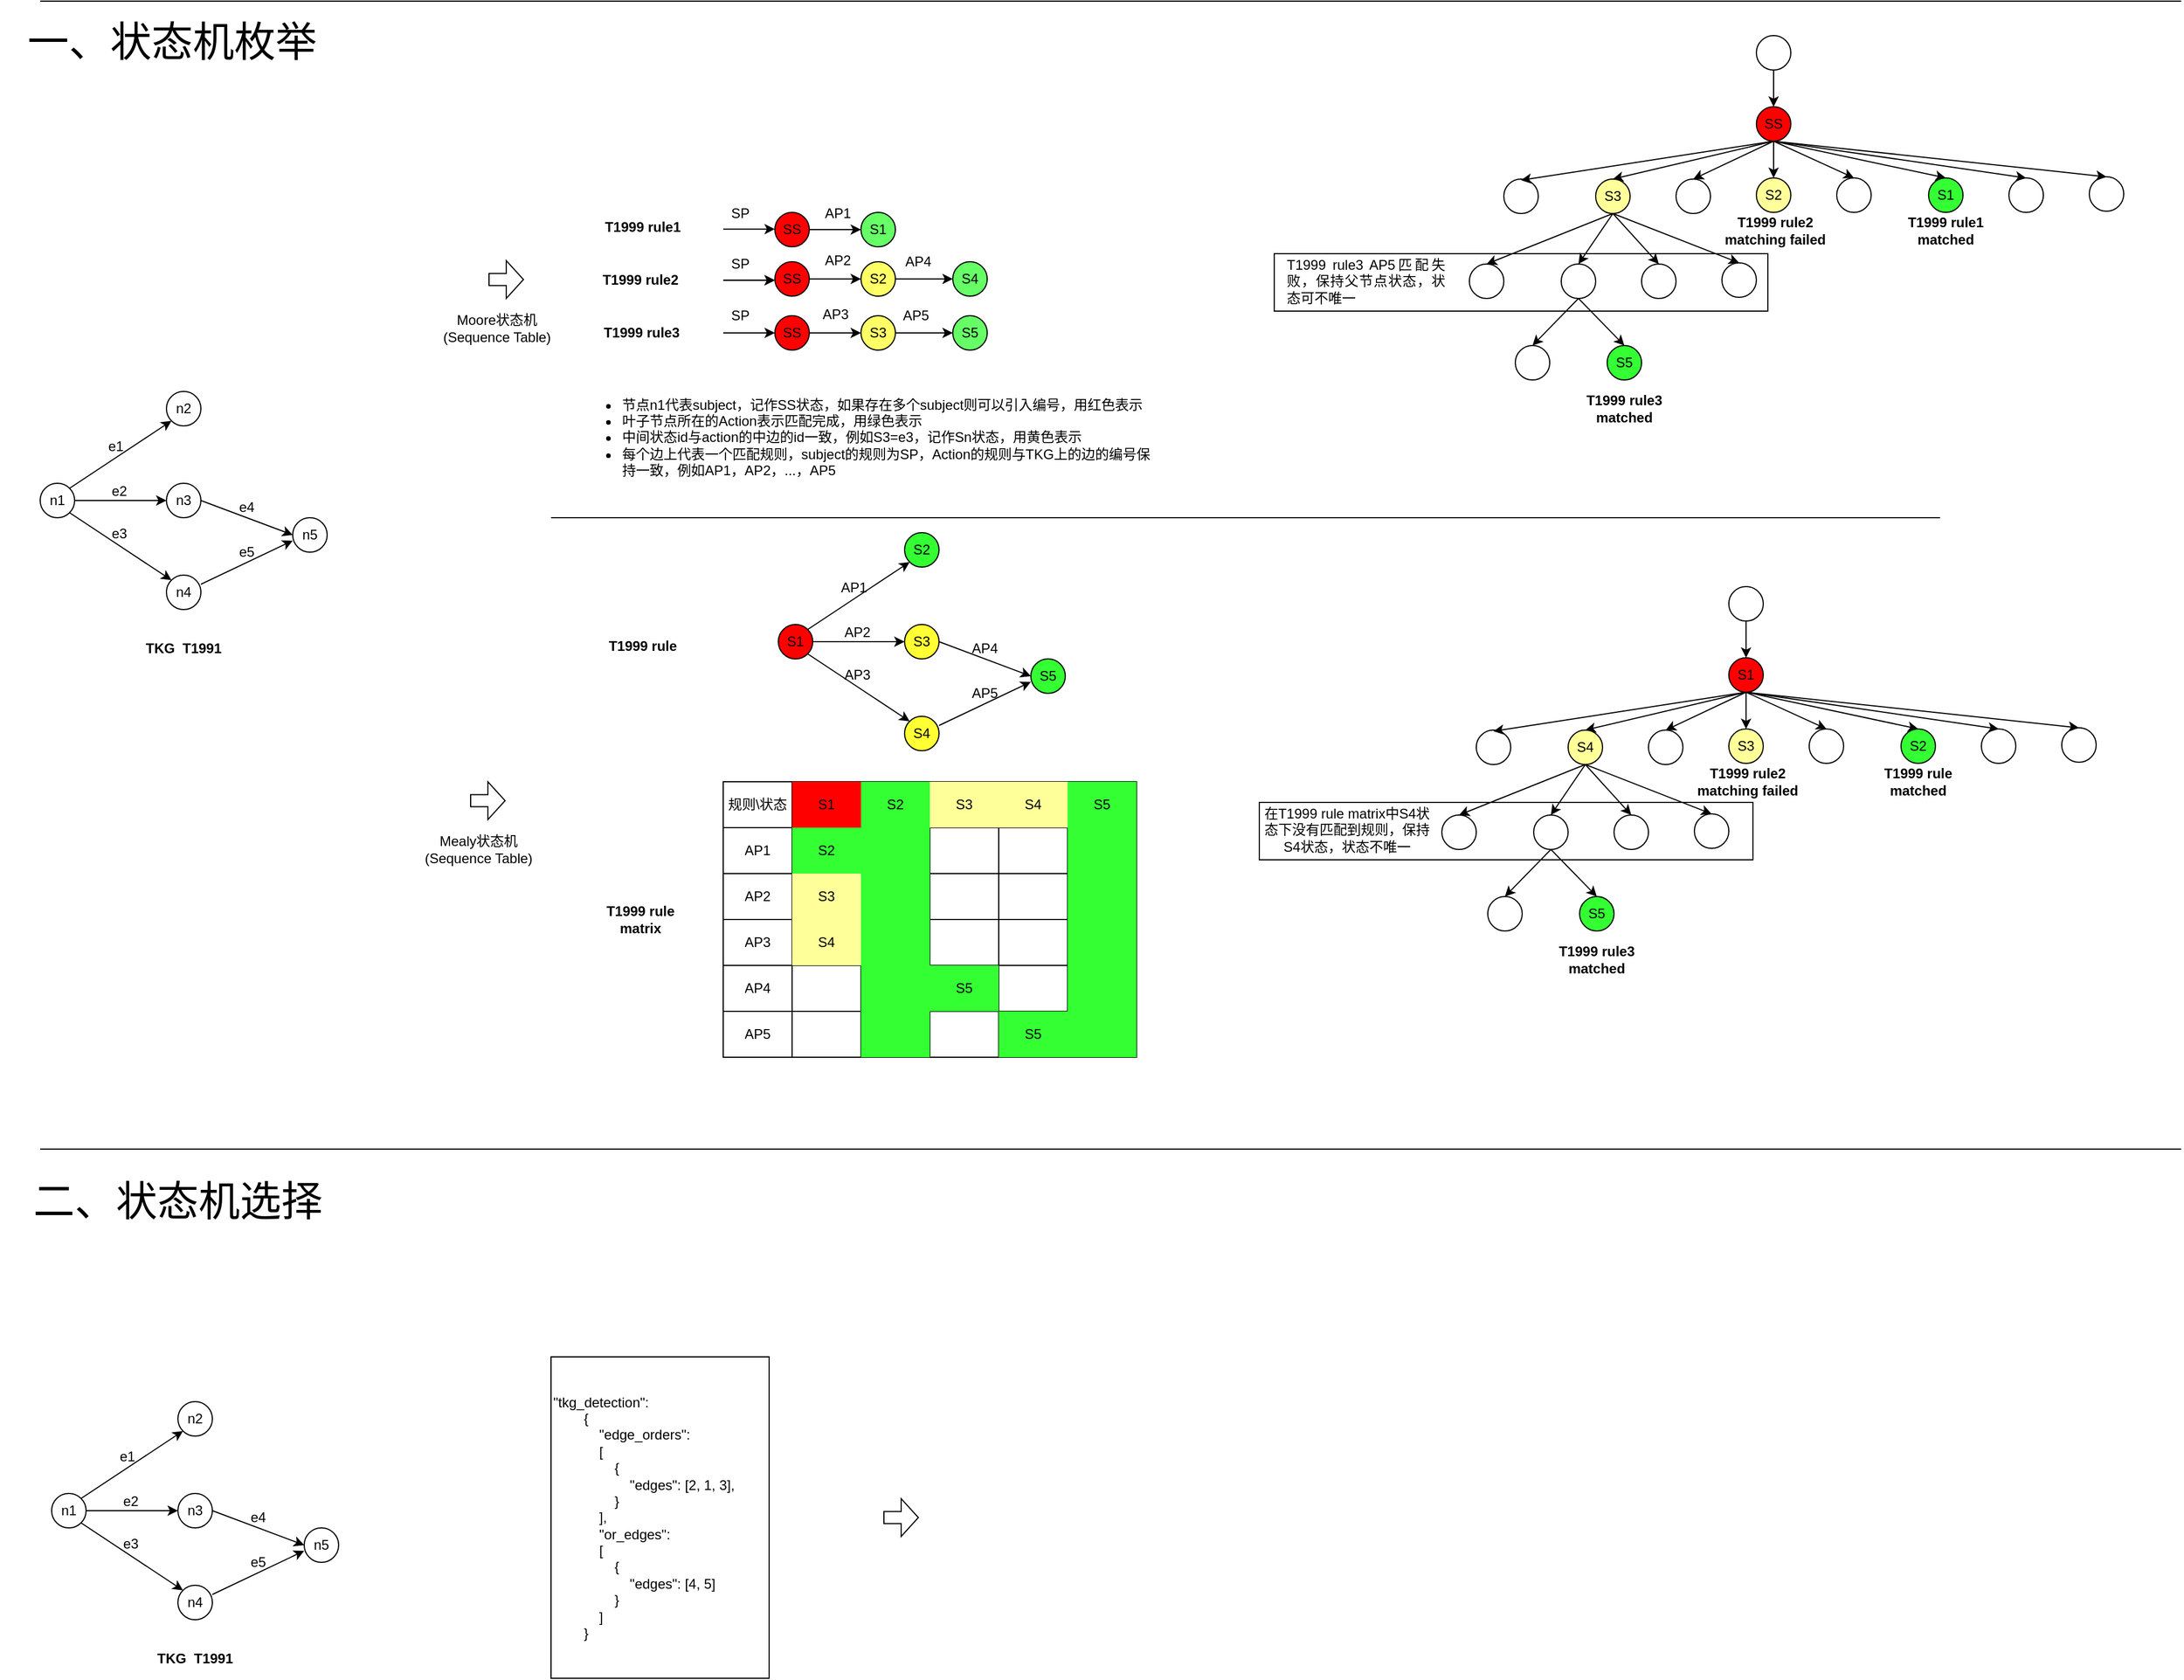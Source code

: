 <mxfile version="21.6.9" type="github">
  <diagram name="第 1 页" id="PnaGG6Pf-Q-ecVbM1nB3">
    <mxGraphModel dx="3617" dy="2412" grid="1" gridSize="10" guides="1" tooltips="1" connect="1" arrows="1" fold="1" page="1" pageScale="1" pageWidth="827" pageHeight="1169" math="0" shadow="0">
      <root>
        <mxCell id="0" />
        <mxCell id="1" parent="0" />
        <mxCell id="AFzKZ3i9yK1nrJ4SzqqG-1" value="" style="rounded=0;whiteSpace=wrap;html=1;" vertex="1" parent="1">
          <mxGeometry x="1077" y="578" width="430" height="50" as="geometry" />
        </mxCell>
        <mxCell id="AFzKZ3i9yK1nrJ4SzqqG-2" value="" style="rounded=0;whiteSpace=wrap;html=1;" vertex="1" parent="1">
          <mxGeometry x="1090" y="100" width="430" height="50" as="geometry" />
        </mxCell>
        <mxCell id="AFzKZ3i9yK1nrJ4SzqqG-3" value="" style="ellipse;whiteSpace=wrap;html=1;aspect=fixed;" vertex="1" parent="1">
          <mxGeometry x="15" y="300" width="30" height="30" as="geometry" />
        </mxCell>
        <mxCell id="AFzKZ3i9yK1nrJ4SzqqG-4" value="" style="ellipse;whiteSpace=wrap;html=1;aspect=fixed;" vertex="1" parent="1">
          <mxGeometry x="125" y="220" width="30" height="30" as="geometry" />
        </mxCell>
        <mxCell id="AFzKZ3i9yK1nrJ4SzqqG-5" value="" style="ellipse;whiteSpace=wrap;html=1;aspect=fixed;" vertex="1" parent="1">
          <mxGeometry x="125" y="300" width="30" height="30" as="geometry" />
        </mxCell>
        <mxCell id="AFzKZ3i9yK1nrJ4SzqqG-6" value="" style="ellipse;whiteSpace=wrap;html=1;aspect=fixed;" vertex="1" parent="1">
          <mxGeometry x="125" y="380" width="30" height="30" as="geometry" />
        </mxCell>
        <mxCell id="AFzKZ3i9yK1nrJ4SzqqG-7" value="" style="ellipse;whiteSpace=wrap;html=1;aspect=fixed;" vertex="1" parent="1">
          <mxGeometry x="235" y="330" width="30" height="30" as="geometry" />
        </mxCell>
        <mxCell id="AFzKZ3i9yK1nrJ4SzqqG-8" value="" style="endArrow=classic;html=1;rounded=0;entryX=0;entryY=1;entryDx=0;entryDy=0;exitX=1;exitY=0;exitDx=0;exitDy=0;" edge="1" parent="1" source="AFzKZ3i9yK1nrJ4SzqqG-3" target="AFzKZ3i9yK1nrJ4SzqqG-4">
          <mxGeometry width="50" height="50" relative="1" as="geometry">
            <mxPoint x="45" y="310" as="sourcePoint" />
            <mxPoint x="95" y="260" as="targetPoint" />
          </mxGeometry>
        </mxCell>
        <mxCell id="AFzKZ3i9yK1nrJ4SzqqG-9" value="" style="endArrow=classic;html=1;rounded=0;entryX=0;entryY=0.5;entryDx=0;entryDy=0;exitX=1;exitY=0.5;exitDx=0;exitDy=0;" edge="1" parent="1" source="AFzKZ3i9yK1nrJ4SzqqG-3" target="AFzKZ3i9yK1nrJ4SzqqG-5">
          <mxGeometry width="50" height="50" relative="1" as="geometry">
            <mxPoint x="51" y="314" as="sourcePoint" />
            <mxPoint x="139" y="256" as="targetPoint" />
          </mxGeometry>
        </mxCell>
        <mxCell id="AFzKZ3i9yK1nrJ4SzqqG-10" value="" style="endArrow=classic;html=1;rounded=0;entryX=0;entryY=0;entryDx=0;entryDy=0;exitX=1;exitY=1;exitDx=0;exitDy=0;" edge="1" parent="1" source="AFzKZ3i9yK1nrJ4SzqqG-3" target="AFzKZ3i9yK1nrJ4SzqqG-6">
          <mxGeometry width="50" height="50" relative="1" as="geometry">
            <mxPoint x="61" y="324" as="sourcePoint" />
            <mxPoint x="149" y="266" as="targetPoint" />
          </mxGeometry>
        </mxCell>
        <mxCell id="AFzKZ3i9yK1nrJ4SzqqG-11" value="" style="endArrow=classic;html=1;rounded=0;entryX=0;entryY=0.5;entryDx=0;entryDy=0;exitX=1;exitY=0.5;exitDx=0;exitDy=0;" edge="1" parent="1" source="AFzKZ3i9yK1nrJ4SzqqG-5" target="AFzKZ3i9yK1nrJ4SzqqG-7">
          <mxGeometry width="50" height="50" relative="1" as="geometry">
            <mxPoint x="71" y="334" as="sourcePoint" />
            <mxPoint x="159" y="276" as="targetPoint" />
          </mxGeometry>
        </mxCell>
        <mxCell id="AFzKZ3i9yK1nrJ4SzqqG-12" value="" style="endArrow=classic;html=1;rounded=0;exitX=1;exitY=0;exitDx=0;exitDy=0;" edge="1" parent="1">
          <mxGeometry width="50" height="50" relative="1" as="geometry">
            <mxPoint x="155" y="388" as="sourcePoint" />
            <mxPoint x="235" y="350" as="targetPoint" />
          </mxGeometry>
        </mxCell>
        <mxCell id="AFzKZ3i9yK1nrJ4SzqqG-13" value="n2" style="text;strokeColor=none;align=center;fillColor=none;html=1;verticalAlign=middle;whiteSpace=wrap;rounded=0;" vertex="1" parent="1">
          <mxGeometry x="110" y="220" width="60" height="30" as="geometry" />
        </mxCell>
        <mxCell id="AFzKZ3i9yK1nrJ4SzqqG-14" value="n1" style="text;strokeColor=none;align=center;fillColor=none;html=1;verticalAlign=middle;whiteSpace=wrap;rounded=0;" vertex="1" parent="1">
          <mxGeometry y="300" width="60" height="30" as="geometry" />
        </mxCell>
        <mxCell id="AFzKZ3i9yK1nrJ4SzqqG-15" value="n3" style="text;strokeColor=none;align=center;fillColor=none;html=1;verticalAlign=middle;whiteSpace=wrap;rounded=0;" vertex="1" parent="1">
          <mxGeometry x="110" y="300" width="60" height="30" as="geometry" />
        </mxCell>
        <mxCell id="AFzKZ3i9yK1nrJ4SzqqG-16" value="n4" style="text;strokeColor=none;align=center;fillColor=none;html=1;verticalAlign=middle;whiteSpace=wrap;rounded=0;" vertex="1" parent="1">
          <mxGeometry x="110" y="380" width="60" height="30" as="geometry" />
        </mxCell>
        <mxCell id="AFzKZ3i9yK1nrJ4SzqqG-17" value="n5" style="text;strokeColor=none;align=center;fillColor=none;html=1;verticalAlign=middle;whiteSpace=wrap;rounded=0;" vertex="1" parent="1">
          <mxGeometry x="220" y="330" width="60" height="30" as="geometry" />
        </mxCell>
        <mxCell id="AFzKZ3i9yK1nrJ4SzqqG-18" value="e1" style="text;strokeColor=none;align=center;fillColor=none;html=1;verticalAlign=middle;whiteSpace=wrap;rounded=0;" vertex="1" parent="1">
          <mxGeometry x="51" y="253" width="60" height="30" as="geometry" />
        </mxCell>
        <mxCell id="AFzKZ3i9yK1nrJ4SzqqG-19" value="e2" style="text;strokeColor=none;align=center;fillColor=none;html=1;verticalAlign=middle;whiteSpace=wrap;rounded=0;" vertex="1" parent="1">
          <mxGeometry x="54" y="292" width="60" height="30" as="geometry" />
        </mxCell>
        <mxCell id="AFzKZ3i9yK1nrJ4SzqqG-20" value="e3" style="text;strokeColor=none;align=center;fillColor=none;html=1;verticalAlign=middle;whiteSpace=wrap;rounded=0;" vertex="1" parent="1">
          <mxGeometry x="54" y="329" width="60" height="30" as="geometry" />
        </mxCell>
        <mxCell id="AFzKZ3i9yK1nrJ4SzqqG-21" value="e4" style="text;strokeColor=none;align=center;fillColor=none;html=1;verticalAlign=middle;whiteSpace=wrap;rounded=0;" vertex="1" parent="1">
          <mxGeometry x="165" y="306" width="60" height="30" as="geometry" />
        </mxCell>
        <mxCell id="AFzKZ3i9yK1nrJ4SzqqG-22" value="e5" style="text;strokeColor=none;align=center;fillColor=none;html=1;verticalAlign=middle;whiteSpace=wrap;rounded=0;" vertex="1" parent="1">
          <mxGeometry x="165" y="345" width="60" height="30" as="geometry" />
        </mxCell>
        <mxCell id="AFzKZ3i9yK1nrJ4SzqqG-23" value="" style="html=1;shadow=0;dashed=0;align=center;verticalAlign=middle;shape=mxgraph.arrows2.arrow;dy=0.68;dx=15;notch=0;" vertex="1" parent="1">
          <mxGeometry x="406" y="106" width="30" height="33" as="geometry" />
        </mxCell>
        <mxCell id="AFzKZ3i9yK1nrJ4SzqqG-24" value="&lt;ul&gt;&lt;li&gt;&lt;div align=&quot;left&quot;&gt;节点n1代表subject，记作SS状态，如果存在多个subject则可以引入编号，用红色表示&lt;/div&gt;&lt;/li&gt;&lt;li&gt;叶子节点所在的Action表示匹配完成，用绿色表示&lt;/li&gt;&lt;li&gt;&lt;div align=&quot;left&quot;&gt;中间状态id与action的中边的id一致，例如S3=e3，记作Sn状态，用黄色表示&lt;/div&gt;&lt;/li&gt;&lt;li&gt;每个边上代表一个匹配规则，subject的规则为SP，Action的规则与TKG上的边的编号保持一致，例如AP1，AP2，...，AP5&lt;br&gt;&lt;/li&gt;&lt;/ul&gt;" style="text;strokeColor=none;align=left;fillColor=none;html=1;verticalAlign=middle;whiteSpace=wrap;rounded=0;" vertex="1" parent="1">
          <mxGeometry x="480" y="210" width="510" height="100" as="geometry" />
        </mxCell>
        <mxCell id="AFzKZ3i9yK1nrJ4SzqqG-25" value="&lt;b&gt;TKG&amp;nbsp; T1991&lt;/b&gt;" style="text;strokeColor=none;align=center;fillColor=none;html=1;verticalAlign=middle;whiteSpace=wrap;rounded=0;" vertex="1" parent="1">
          <mxGeometry x="100" y="429" width="80" height="30" as="geometry" />
        </mxCell>
        <mxCell id="AFzKZ3i9yK1nrJ4SzqqG-26" value="&lt;div&gt;Moore状态机&lt;/div&gt;&lt;div&gt;(Sequence Table)&lt;br&gt;&lt;/div&gt;" style="text;strokeColor=none;align=center;fillColor=none;html=1;verticalAlign=middle;whiteSpace=wrap;rounded=0;" vertex="1" parent="1">
          <mxGeometry x="361" y="150" width="104" height="30" as="geometry" />
        </mxCell>
        <mxCell id="AFzKZ3i9yK1nrJ4SzqqG-27" value="" style="endArrow=classic;html=1;rounded=0;exitX=1;exitY=0.5;exitDx=0;exitDy=0;entryX=0;entryY=0.5;entryDx=0;entryDy=0;" edge="1" parent="1" source="AFzKZ3i9yK1nrJ4SzqqG-28" target="AFzKZ3i9yK1nrJ4SzqqG-29">
          <mxGeometry width="50" height="50" relative="1" as="geometry">
            <mxPoint x="740" y="144" as="sourcePoint" />
            <mxPoint x="560" y="284" as="targetPoint" />
          </mxGeometry>
        </mxCell>
        <mxCell id="AFzKZ3i9yK1nrJ4SzqqG-28" value="SS" style="ellipse;whiteSpace=wrap;html=1;aspect=fixed;container=0;fillColor=#FF0000;" vertex="1" parent="1">
          <mxGeometry x="655" y="64" width="30" height="30" as="geometry" />
        </mxCell>
        <mxCell id="AFzKZ3i9yK1nrJ4SzqqG-29" value="S1" style="ellipse;whiteSpace=wrap;html=1;aspect=fixed;container=0;fillColor=#66FF66;" vertex="1" parent="1">
          <mxGeometry x="730" y="64" width="30" height="30" as="geometry" />
        </mxCell>
        <mxCell id="AFzKZ3i9yK1nrJ4SzqqG-30" value="" style="endArrow=classic;html=1;rounded=0;exitX=1;exitY=0.5;exitDx=0;exitDy=0;entryX=0;entryY=0.5;entryDx=0;entryDy=0;" edge="1" parent="1" source="AFzKZ3i9yK1nrJ4SzqqG-31" target="AFzKZ3i9yK1nrJ4SzqqG-32">
          <mxGeometry width="50" height="50" relative="1" as="geometry">
            <mxPoint x="740" y="187" as="sourcePoint" />
            <mxPoint x="560" y="327" as="targetPoint" />
          </mxGeometry>
        </mxCell>
        <mxCell id="AFzKZ3i9yK1nrJ4SzqqG-31" value="SS" style="ellipse;whiteSpace=wrap;html=1;aspect=fixed;container=0;fillColor=#FF0000;" vertex="1" parent="1">
          <mxGeometry x="655" y="107" width="30" height="30" as="geometry" />
        </mxCell>
        <mxCell id="AFzKZ3i9yK1nrJ4SzqqG-32" value="S2" style="ellipse;whiteSpace=wrap;html=1;aspect=fixed;container=0;fillColor=#FFFF66;" vertex="1" parent="1">
          <mxGeometry x="730" y="107" width="30" height="30" as="geometry" />
        </mxCell>
        <mxCell id="AFzKZ3i9yK1nrJ4SzqqG-33" value="S4" style="ellipse;whiteSpace=wrap;html=1;aspect=fixed;container=0;fillColor=#66FF66;" vertex="1" parent="1">
          <mxGeometry x="810" y="107" width="30" height="30" as="geometry" />
        </mxCell>
        <mxCell id="AFzKZ3i9yK1nrJ4SzqqG-34" value="" style="endArrow=classic;html=1;rounded=0;exitX=1;exitY=0.5;exitDx=0;exitDy=0;entryX=0;entryY=0.5;entryDx=0;entryDy=0;" edge="1" parent="1" source="AFzKZ3i9yK1nrJ4SzqqG-32" target="AFzKZ3i9yK1nrJ4SzqqG-33">
          <mxGeometry width="50" height="50" relative="1" as="geometry">
            <mxPoint x="695" y="132" as="sourcePoint" />
            <mxPoint x="740" y="132" as="targetPoint" />
          </mxGeometry>
        </mxCell>
        <mxCell id="AFzKZ3i9yK1nrJ4SzqqG-35" value="" style="endArrow=classic;html=1;rounded=0;exitX=1;exitY=0.5;exitDx=0;exitDy=0;entryX=0;entryY=0.5;entryDx=0;entryDy=0;" edge="1" parent="1" source="AFzKZ3i9yK1nrJ4SzqqG-36" target="AFzKZ3i9yK1nrJ4SzqqG-37">
          <mxGeometry width="50" height="50" relative="1" as="geometry">
            <mxPoint x="740" y="234" as="sourcePoint" />
            <mxPoint x="560" y="374" as="targetPoint" />
          </mxGeometry>
        </mxCell>
        <mxCell id="AFzKZ3i9yK1nrJ4SzqqG-36" value="SS" style="ellipse;whiteSpace=wrap;html=1;aspect=fixed;container=0;fillColor=#FF0000;" vertex="1" parent="1">
          <mxGeometry x="655" y="154" width="30" height="30" as="geometry" />
        </mxCell>
        <mxCell id="AFzKZ3i9yK1nrJ4SzqqG-37" value="S3" style="ellipse;whiteSpace=wrap;html=1;aspect=fixed;container=0;fillColor=#FFFF66;" vertex="1" parent="1">
          <mxGeometry x="730" y="154" width="30" height="30" as="geometry" />
        </mxCell>
        <mxCell id="AFzKZ3i9yK1nrJ4SzqqG-38" value="S5" style="ellipse;whiteSpace=wrap;html=1;aspect=fixed;container=0;fillColor=#66FF66;" vertex="1" parent="1">
          <mxGeometry x="810" y="154" width="30" height="30" as="geometry" />
        </mxCell>
        <mxCell id="AFzKZ3i9yK1nrJ4SzqqG-39" value="" style="endArrow=classic;html=1;rounded=0;exitX=1;exitY=0.5;exitDx=0;exitDy=0;entryX=0;entryY=0.5;entryDx=0;entryDy=0;" edge="1" parent="1" source="AFzKZ3i9yK1nrJ4SzqqG-37" target="AFzKZ3i9yK1nrJ4SzqqG-38">
          <mxGeometry width="50" height="50" relative="1" as="geometry">
            <mxPoint x="695" y="179" as="sourcePoint" />
            <mxPoint x="740" y="179" as="targetPoint" />
          </mxGeometry>
        </mxCell>
        <mxCell id="AFzKZ3i9yK1nrJ4SzqqG-40" value="" style="html=1;shadow=0;dashed=0;align=center;verticalAlign=middle;shape=mxgraph.arrows2.arrow;dy=0.68;dx=15;notch=0;" vertex="1" parent="1">
          <mxGeometry x="390" y="560" width="30" height="33" as="geometry" />
        </mxCell>
        <mxCell id="AFzKZ3i9yK1nrJ4SzqqG-41" value="&lt;div&gt;Mealy状态机&lt;/div&gt;&lt;div&gt;(Sequence Table)&lt;br&gt;&lt;/div&gt;" style="text;strokeColor=none;align=center;fillColor=none;html=1;verticalAlign=middle;whiteSpace=wrap;rounded=0;" vertex="1" parent="1">
          <mxGeometry x="345" y="604" width="104" height="30" as="geometry" />
        </mxCell>
        <mxCell id="AFzKZ3i9yK1nrJ4SzqqG-42" value="" style="endArrow=classic;html=1;rounded=0;exitX=1;exitY=0.5;exitDx=0;exitDy=0;entryX=0;entryY=0.5;entryDx=0;entryDy=0;" edge="1" parent="1">
          <mxGeometry width="50" height="50" relative="1" as="geometry">
            <mxPoint x="610" y="78.58" as="sourcePoint" />
            <mxPoint x="655" y="78.58" as="targetPoint" />
          </mxGeometry>
        </mxCell>
        <mxCell id="AFzKZ3i9yK1nrJ4SzqqG-43" value="" style="endArrow=classic;html=1;rounded=0;exitX=1;exitY=0.5;exitDx=0;exitDy=0;entryX=0;entryY=0.5;entryDx=0;entryDy=0;" edge="1" parent="1">
          <mxGeometry width="50" height="50" relative="1" as="geometry">
            <mxPoint x="610" y="123.17" as="sourcePoint" />
            <mxPoint x="655" y="123.17" as="targetPoint" />
          </mxGeometry>
        </mxCell>
        <mxCell id="AFzKZ3i9yK1nrJ4SzqqG-44" value="" style="endArrow=classic;html=1;rounded=0;exitX=1;exitY=0.5;exitDx=0;exitDy=0;entryX=0;entryY=0.5;entryDx=0;entryDy=0;" edge="1" parent="1">
          <mxGeometry width="50" height="50" relative="1" as="geometry">
            <mxPoint x="610" y="123.17" as="sourcePoint" />
            <mxPoint x="655" y="123.17" as="targetPoint" />
          </mxGeometry>
        </mxCell>
        <mxCell id="AFzKZ3i9yK1nrJ4SzqqG-45" value="" style="endArrow=classic;html=1;rounded=0;exitX=1;exitY=0.5;exitDx=0;exitDy=0;entryX=0;entryY=0.5;entryDx=0;entryDy=0;" edge="1" parent="1">
          <mxGeometry width="50" height="50" relative="1" as="geometry">
            <mxPoint x="610" y="169" as="sourcePoint" />
            <mxPoint x="655" y="169" as="targetPoint" />
          </mxGeometry>
        </mxCell>
        <mxCell id="AFzKZ3i9yK1nrJ4SzqqG-46" value="&lt;b&gt;T1999 rule1&lt;/b&gt;" style="text;strokeColor=none;align=center;fillColor=none;html=1;verticalAlign=middle;whiteSpace=wrap;rounded=0;" vertex="1" parent="1">
          <mxGeometry x="500" y="62" width="80" height="30" as="geometry" />
        </mxCell>
        <mxCell id="AFzKZ3i9yK1nrJ4SzqqG-47" value="&lt;b&gt;T1999 rule2&lt;/b&gt;" style="text;strokeColor=none;align=center;fillColor=none;html=1;verticalAlign=middle;whiteSpace=wrap;rounded=0;" vertex="1" parent="1">
          <mxGeometry x="498" y="108" width="80" height="30" as="geometry" />
        </mxCell>
        <mxCell id="AFzKZ3i9yK1nrJ4SzqqG-48" value="&lt;b&gt;T1999 rule3&lt;/b&gt;" style="text;strokeColor=none;align=center;fillColor=none;html=1;verticalAlign=middle;whiteSpace=wrap;rounded=0;" vertex="1" parent="1">
          <mxGeometry x="499" y="154" width="80" height="30" as="geometry" />
        </mxCell>
        <mxCell id="AFzKZ3i9yK1nrJ4SzqqG-49" value="SP" style="text;strokeColor=none;align=center;fillColor=none;html=1;verticalAlign=middle;whiteSpace=wrap;rounded=0;" vertex="1" parent="1">
          <mxGeometry x="595" y="50" width="60" height="30" as="geometry" />
        </mxCell>
        <mxCell id="AFzKZ3i9yK1nrJ4SzqqG-50" value="SP" style="text;strokeColor=none;align=center;fillColor=none;html=1;verticalAlign=middle;whiteSpace=wrap;rounded=0;" vertex="1" parent="1">
          <mxGeometry x="595" y="94" width="60" height="30" as="geometry" />
        </mxCell>
        <mxCell id="AFzKZ3i9yK1nrJ4SzqqG-51" value="SP" style="text;strokeColor=none;align=center;fillColor=none;html=1;verticalAlign=middle;whiteSpace=wrap;rounded=0;" vertex="1" parent="1">
          <mxGeometry x="595" y="139" width="60" height="30" as="geometry" />
        </mxCell>
        <mxCell id="AFzKZ3i9yK1nrJ4SzqqG-52" value="AP1" style="text;strokeColor=none;align=center;fillColor=none;html=1;verticalAlign=middle;whiteSpace=wrap;rounded=0;" vertex="1" parent="1">
          <mxGeometry x="680" y="50" width="60" height="30" as="geometry" />
        </mxCell>
        <mxCell id="AFzKZ3i9yK1nrJ4SzqqG-53" value="AP2" style="text;strokeColor=none;align=center;fillColor=none;html=1;verticalAlign=middle;whiteSpace=wrap;rounded=0;" vertex="1" parent="1">
          <mxGeometry x="680" y="91" width="60" height="30" as="geometry" />
        </mxCell>
        <mxCell id="AFzKZ3i9yK1nrJ4SzqqG-54" value="AP4" style="text;strokeColor=none;align=center;fillColor=none;html=1;verticalAlign=middle;whiteSpace=wrap;rounded=0;" vertex="1" parent="1">
          <mxGeometry x="750" y="92" width="60" height="30" as="geometry" />
        </mxCell>
        <mxCell id="AFzKZ3i9yK1nrJ4SzqqG-55" value="AP3" style="text;strokeColor=none;align=center;fillColor=none;html=1;verticalAlign=middle;whiteSpace=wrap;rounded=0;" vertex="1" parent="1">
          <mxGeometry x="678" y="138" width="60" height="30" as="geometry" />
        </mxCell>
        <mxCell id="AFzKZ3i9yK1nrJ4SzqqG-56" value="AP5" style="text;strokeColor=none;align=center;fillColor=none;html=1;verticalAlign=middle;whiteSpace=wrap;rounded=0;" vertex="1" parent="1">
          <mxGeometry x="748" y="139" width="60" height="30" as="geometry" />
        </mxCell>
        <mxCell id="AFzKZ3i9yK1nrJ4SzqqG-57" value="S1" style="ellipse;whiteSpace=wrap;html=1;aspect=fixed;fillColor=#FF0000;" vertex="1" parent="1">
          <mxGeometry x="658" y="423" width="30" height="30" as="geometry" />
        </mxCell>
        <mxCell id="AFzKZ3i9yK1nrJ4SzqqG-58" value="S2" style="ellipse;whiteSpace=wrap;html=1;aspect=fixed;fillColor=#33FF33;" vertex="1" parent="1">
          <mxGeometry x="768" y="343" width="30" height="30" as="geometry" />
        </mxCell>
        <mxCell id="AFzKZ3i9yK1nrJ4SzqqG-59" value="S3" style="ellipse;whiteSpace=wrap;html=1;aspect=fixed;fillColor=#FFFF33;" vertex="1" parent="1">
          <mxGeometry x="768" y="423" width="30" height="30" as="geometry" />
        </mxCell>
        <mxCell id="AFzKZ3i9yK1nrJ4SzqqG-60" value="S4" style="ellipse;whiteSpace=wrap;html=1;aspect=fixed;fillColor=#FFFF33;" vertex="1" parent="1">
          <mxGeometry x="768" y="503" width="30" height="30" as="geometry" />
        </mxCell>
        <mxCell id="AFzKZ3i9yK1nrJ4SzqqG-61" value="S5" style="ellipse;whiteSpace=wrap;html=1;aspect=fixed;fillColor=#33FF33;" vertex="1" parent="1">
          <mxGeometry x="878" y="453" width="30" height="30" as="geometry" />
        </mxCell>
        <mxCell id="AFzKZ3i9yK1nrJ4SzqqG-62" value="" style="endArrow=classic;html=1;rounded=0;entryX=0;entryY=1;entryDx=0;entryDy=0;exitX=1;exitY=0;exitDx=0;exitDy=0;" edge="1" parent="1" source="AFzKZ3i9yK1nrJ4SzqqG-57" target="AFzKZ3i9yK1nrJ4SzqqG-58">
          <mxGeometry width="50" height="50" relative="1" as="geometry">
            <mxPoint x="688" y="433" as="sourcePoint" />
            <mxPoint x="738" y="383" as="targetPoint" />
          </mxGeometry>
        </mxCell>
        <mxCell id="AFzKZ3i9yK1nrJ4SzqqG-63" value="" style="endArrow=classic;html=1;rounded=0;entryX=0;entryY=0.5;entryDx=0;entryDy=0;exitX=1;exitY=0.5;exitDx=0;exitDy=0;" edge="1" parent="1" source="AFzKZ3i9yK1nrJ4SzqqG-57" target="AFzKZ3i9yK1nrJ4SzqqG-59">
          <mxGeometry width="50" height="50" relative="1" as="geometry">
            <mxPoint x="694" y="437" as="sourcePoint" />
            <mxPoint x="782" y="379" as="targetPoint" />
          </mxGeometry>
        </mxCell>
        <mxCell id="AFzKZ3i9yK1nrJ4SzqqG-64" value="" style="endArrow=classic;html=1;rounded=0;entryX=0;entryY=0;entryDx=0;entryDy=0;exitX=1;exitY=1;exitDx=0;exitDy=0;" edge="1" parent="1" source="AFzKZ3i9yK1nrJ4SzqqG-57" target="AFzKZ3i9yK1nrJ4SzqqG-60">
          <mxGeometry width="50" height="50" relative="1" as="geometry">
            <mxPoint x="704" y="447" as="sourcePoint" />
            <mxPoint x="792" y="389" as="targetPoint" />
          </mxGeometry>
        </mxCell>
        <mxCell id="AFzKZ3i9yK1nrJ4SzqqG-65" value="" style="endArrow=classic;html=1;rounded=0;entryX=0;entryY=0.5;entryDx=0;entryDy=0;exitX=1;exitY=0.5;exitDx=0;exitDy=0;" edge="1" parent="1" source="AFzKZ3i9yK1nrJ4SzqqG-59" target="AFzKZ3i9yK1nrJ4SzqqG-61">
          <mxGeometry width="50" height="50" relative="1" as="geometry">
            <mxPoint x="714" y="457" as="sourcePoint" />
            <mxPoint x="802" y="399" as="targetPoint" />
          </mxGeometry>
        </mxCell>
        <mxCell id="AFzKZ3i9yK1nrJ4SzqqG-66" value="" style="endArrow=classic;html=1;rounded=0;exitX=1;exitY=0;exitDx=0;exitDy=0;" edge="1" parent="1">
          <mxGeometry width="50" height="50" relative="1" as="geometry">
            <mxPoint x="798" y="511" as="sourcePoint" />
            <mxPoint x="878" y="473" as="targetPoint" />
          </mxGeometry>
        </mxCell>
        <mxCell id="AFzKZ3i9yK1nrJ4SzqqG-67" value="AP1" style="text;strokeColor=none;align=center;fillColor=none;html=1;verticalAlign=middle;whiteSpace=wrap;rounded=0;" vertex="1" parent="1">
          <mxGeometry x="694" y="376" width="60" height="30" as="geometry" />
        </mxCell>
        <mxCell id="AFzKZ3i9yK1nrJ4SzqqG-68" value="AP2" style="text;strokeColor=none;align=center;fillColor=none;html=1;verticalAlign=middle;whiteSpace=wrap;rounded=0;" vertex="1" parent="1">
          <mxGeometry x="697" y="415" width="60" height="30" as="geometry" />
        </mxCell>
        <mxCell id="AFzKZ3i9yK1nrJ4SzqqG-69" value="AP3" style="text;strokeColor=none;align=center;fillColor=none;html=1;verticalAlign=middle;whiteSpace=wrap;rounded=0;" vertex="1" parent="1">
          <mxGeometry x="697" y="452" width="60" height="30" as="geometry" />
        </mxCell>
        <mxCell id="AFzKZ3i9yK1nrJ4SzqqG-70" value="AP4" style="text;strokeColor=none;align=center;fillColor=none;html=1;verticalAlign=middle;whiteSpace=wrap;rounded=0;" vertex="1" parent="1">
          <mxGeometry x="808" y="429" width="60" height="30" as="geometry" />
        </mxCell>
        <mxCell id="AFzKZ3i9yK1nrJ4SzqqG-71" value="AP5" style="text;strokeColor=none;align=center;fillColor=none;html=1;verticalAlign=middle;whiteSpace=wrap;rounded=0;" vertex="1" parent="1">
          <mxGeometry x="808" y="468" width="60" height="30" as="geometry" />
        </mxCell>
        <mxCell id="AFzKZ3i9yK1nrJ4SzqqG-72" value="&lt;b&gt;T1999 rule&lt;/b&gt;" style="text;strokeColor=none;align=center;fillColor=none;html=1;verticalAlign=middle;whiteSpace=wrap;rounded=0;" vertex="1" parent="1">
          <mxGeometry x="500" y="427" width="80" height="30" as="geometry" />
        </mxCell>
        <mxCell id="AFzKZ3i9yK1nrJ4SzqqG-73" value="" style="shape=table;startSize=0;container=1;collapsible=0;childLayout=tableLayout;" vertex="1" parent="1">
          <mxGeometry x="610" y="560" width="360" height="240" as="geometry" />
        </mxCell>
        <mxCell id="AFzKZ3i9yK1nrJ4SzqqG-74" value="" style="shape=tableRow;horizontal=0;startSize=0;swimlaneHead=0;swimlaneBody=0;strokeColor=inherit;top=0;left=0;bottom=0;right=0;collapsible=0;dropTarget=0;fillColor=none;points=[[0,0.5],[1,0.5]];portConstraint=eastwest;" vertex="1" parent="AFzKZ3i9yK1nrJ4SzqqG-73">
          <mxGeometry width="360" height="40" as="geometry" />
        </mxCell>
        <mxCell id="AFzKZ3i9yK1nrJ4SzqqG-75" value="规则\状态" style="shape=partialRectangle;html=1;whiteSpace=wrap;connectable=0;strokeColor=inherit;overflow=hidden;fillColor=none;top=0;left=0;bottom=0;right=0;pointerEvents=1;" vertex="1" parent="AFzKZ3i9yK1nrJ4SzqqG-74">
          <mxGeometry width="60" height="40" as="geometry">
            <mxRectangle width="60" height="40" as="alternateBounds" />
          </mxGeometry>
        </mxCell>
        <mxCell id="AFzKZ3i9yK1nrJ4SzqqG-76" value="&lt;div&gt;S1&lt;/div&gt;" style="shape=partialRectangle;html=1;whiteSpace=wrap;connectable=0;strokeColor=inherit;overflow=hidden;fillColor=#FF0000;top=0;left=0;bottom=0;right=0;pointerEvents=1;" vertex="1" parent="AFzKZ3i9yK1nrJ4SzqqG-74">
          <mxGeometry x="60" width="60" height="40" as="geometry">
            <mxRectangle width="60" height="40" as="alternateBounds" />
          </mxGeometry>
        </mxCell>
        <mxCell id="AFzKZ3i9yK1nrJ4SzqqG-77" value="S2" style="shape=partialRectangle;html=1;whiteSpace=wrap;connectable=0;strokeColor=inherit;overflow=hidden;fillColor=#33FF33;top=0;left=0;bottom=0;right=0;pointerEvents=1;" vertex="1" parent="AFzKZ3i9yK1nrJ4SzqqG-74">
          <mxGeometry x="120" width="60" height="40" as="geometry">
            <mxRectangle width="60" height="40" as="alternateBounds" />
          </mxGeometry>
        </mxCell>
        <mxCell id="AFzKZ3i9yK1nrJ4SzqqG-78" value="S3" style="shape=partialRectangle;html=1;whiteSpace=wrap;connectable=0;strokeColor=inherit;overflow=hidden;fillColor=#FFFF99;top=0;left=0;bottom=0;right=0;pointerEvents=1;" vertex="1" parent="AFzKZ3i9yK1nrJ4SzqqG-74">
          <mxGeometry x="180" width="60" height="40" as="geometry">
            <mxRectangle width="60" height="40" as="alternateBounds" />
          </mxGeometry>
        </mxCell>
        <mxCell id="AFzKZ3i9yK1nrJ4SzqqG-79" value="S4" style="shape=partialRectangle;html=1;whiteSpace=wrap;connectable=0;strokeColor=inherit;overflow=hidden;fillColor=#FFFF99;top=0;left=0;bottom=0;right=0;pointerEvents=1;" vertex="1" parent="AFzKZ3i9yK1nrJ4SzqqG-74">
          <mxGeometry x="240" width="60" height="40" as="geometry">
            <mxRectangle width="60" height="40" as="alternateBounds" />
          </mxGeometry>
        </mxCell>
        <mxCell id="AFzKZ3i9yK1nrJ4SzqqG-80" value="S5" style="shape=partialRectangle;html=1;whiteSpace=wrap;connectable=0;strokeColor=inherit;overflow=hidden;fillColor=#33FF33;top=0;left=0;bottom=0;right=0;pointerEvents=1;" vertex="1" parent="AFzKZ3i9yK1nrJ4SzqqG-74">
          <mxGeometry x="300" width="60" height="40" as="geometry">
            <mxRectangle width="60" height="40" as="alternateBounds" />
          </mxGeometry>
        </mxCell>
        <mxCell id="AFzKZ3i9yK1nrJ4SzqqG-81" value="" style="shape=tableRow;horizontal=0;startSize=0;swimlaneHead=0;swimlaneBody=0;strokeColor=inherit;top=0;left=0;bottom=0;right=0;collapsible=0;dropTarget=0;fillColor=none;points=[[0,0.5],[1,0.5]];portConstraint=eastwest;" vertex="1" parent="AFzKZ3i9yK1nrJ4SzqqG-73">
          <mxGeometry y="40" width="360" height="40" as="geometry" />
        </mxCell>
        <mxCell id="AFzKZ3i9yK1nrJ4SzqqG-82" value="AP1" style="shape=partialRectangle;html=1;whiteSpace=wrap;connectable=0;strokeColor=inherit;overflow=hidden;fillColor=none;top=0;left=0;bottom=0;right=0;pointerEvents=1;" vertex="1" parent="AFzKZ3i9yK1nrJ4SzqqG-81">
          <mxGeometry width="60" height="40" as="geometry">
            <mxRectangle width="60" height="40" as="alternateBounds" />
          </mxGeometry>
        </mxCell>
        <mxCell id="AFzKZ3i9yK1nrJ4SzqqG-83" value="S2" style="shape=partialRectangle;html=1;whiteSpace=wrap;connectable=0;strokeColor=inherit;overflow=hidden;fillColor=#33FF33;top=0;left=0;bottom=0;right=0;pointerEvents=1;" vertex="1" parent="AFzKZ3i9yK1nrJ4SzqqG-81">
          <mxGeometry x="60" width="60" height="40" as="geometry">
            <mxRectangle width="60" height="40" as="alternateBounds" />
          </mxGeometry>
        </mxCell>
        <mxCell id="AFzKZ3i9yK1nrJ4SzqqG-84" style="shape=partialRectangle;html=1;whiteSpace=wrap;connectable=0;strokeColor=inherit;overflow=hidden;fillColor=#33FF33;top=0;left=0;bottom=0;right=0;pointerEvents=1;" vertex="1" parent="AFzKZ3i9yK1nrJ4SzqqG-81">
          <mxGeometry x="120" width="60" height="40" as="geometry">
            <mxRectangle width="60" height="40" as="alternateBounds" />
          </mxGeometry>
        </mxCell>
        <mxCell id="AFzKZ3i9yK1nrJ4SzqqG-85" value="" style="shape=partialRectangle;html=1;whiteSpace=wrap;connectable=0;strokeColor=inherit;overflow=hidden;fillColor=none;top=0;left=0;bottom=0;right=0;pointerEvents=1;" vertex="1" parent="AFzKZ3i9yK1nrJ4SzqqG-81">
          <mxGeometry x="180" width="60" height="40" as="geometry">
            <mxRectangle width="60" height="40" as="alternateBounds" />
          </mxGeometry>
        </mxCell>
        <mxCell id="AFzKZ3i9yK1nrJ4SzqqG-86" value="" style="shape=partialRectangle;html=1;whiteSpace=wrap;connectable=0;strokeColor=inherit;overflow=hidden;fillColor=none;top=0;left=0;bottom=0;right=0;pointerEvents=1;" vertex="1" parent="AFzKZ3i9yK1nrJ4SzqqG-81">
          <mxGeometry x="240" width="60" height="40" as="geometry">
            <mxRectangle width="60" height="40" as="alternateBounds" />
          </mxGeometry>
        </mxCell>
        <mxCell id="AFzKZ3i9yK1nrJ4SzqqG-87" value="" style="shape=partialRectangle;html=1;whiteSpace=wrap;connectable=0;strokeColor=inherit;overflow=hidden;fillColor=#33FF33;top=0;left=0;bottom=0;right=0;pointerEvents=1;" vertex="1" parent="AFzKZ3i9yK1nrJ4SzqqG-81">
          <mxGeometry x="300" width="60" height="40" as="geometry">
            <mxRectangle width="60" height="40" as="alternateBounds" />
          </mxGeometry>
        </mxCell>
        <mxCell id="AFzKZ3i9yK1nrJ4SzqqG-88" value="" style="shape=tableRow;horizontal=0;startSize=0;swimlaneHead=0;swimlaneBody=0;strokeColor=inherit;top=0;left=0;bottom=0;right=0;collapsible=0;dropTarget=0;fillColor=none;points=[[0,0.5],[1,0.5]];portConstraint=eastwest;" vertex="1" parent="AFzKZ3i9yK1nrJ4SzqqG-73">
          <mxGeometry y="80" width="360" height="40" as="geometry" />
        </mxCell>
        <mxCell id="AFzKZ3i9yK1nrJ4SzqqG-89" value="AP2" style="shape=partialRectangle;html=1;whiteSpace=wrap;connectable=0;strokeColor=inherit;overflow=hidden;fillColor=none;top=0;left=0;bottom=0;right=0;pointerEvents=1;" vertex="1" parent="AFzKZ3i9yK1nrJ4SzqqG-88">
          <mxGeometry width="60" height="40" as="geometry">
            <mxRectangle width="60" height="40" as="alternateBounds" />
          </mxGeometry>
        </mxCell>
        <mxCell id="AFzKZ3i9yK1nrJ4SzqqG-90" value="S3" style="shape=partialRectangle;html=1;whiteSpace=wrap;connectable=0;strokeColor=inherit;overflow=hidden;fillColor=#FFFF99;top=0;left=0;bottom=0;right=0;pointerEvents=1;" vertex="1" parent="AFzKZ3i9yK1nrJ4SzqqG-88">
          <mxGeometry x="60" width="60" height="40" as="geometry">
            <mxRectangle width="60" height="40" as="alternateBounds" />
          </mxGeometry>
        </mxCell>
        <mxCell id="AFzKZ3i9yK1nrJ4SzqqG-91" style="shape=partialRectangle;html=1;whiteSpace=wrap;connectable=0;strokeColor=inherit;overflow=hidden;fillColor=#33FF33;top=0;left=0;bottom=0;right=0;pointerEvents=1;" vertex="1" parent="AFzKZ3i9yK1nrJ4SzqqG-88">
          <mxGeometry x="120" width="60" height="40" as="geometry">
            <mxRectangle width="60" height="40" as="alternateBounds" />
          </mxGeometry>
        </mxCell>
        <mxCell id="AFzKZ3i9yK1nrJ4SzqqG-92" value="" style="shape=partialRectangle;html=1;whiteSpace=wrap;connectable=0;strokeColor=inherit;overflow=hidden;fillColor=none;top=0;left=0;bottom=0;right=0;pointerEvents=1;" vertex="1" parent="AFzKZ3i9yK1nrJ4SzqqG-88">
          <mxGeometry x="180" width="60" height="40" as="geometry">
            <mxRectangle width="60" height="40" as="alternateBounds" />
          </mxGeometry>
        </mxCell>
        <mxCell id="AFzKZ3i9yK1nrJ4SzqqG-93" value="" style="shape=partialRectangle;html=1;whiteSpace=wrap;connectable=0;strokeColor=inherit;overflow=hidden;fillColor=none;top=0;left=0;bottom=0;right=0;pointerEvents=1;" vertex="1" parent="AFzKZ3i9yK1nrJ4SzqqG-88">
          <mxGeometry x="240" width="60" height="40" as="geometry">
            <mxRectangle width="60" height="40" as="alternateBounds" />
          </mxGeometry>
        </mxCell>
        <mxCell id="AFzKZ3i9yK1nrJ4SzqqG-94" value="" style="shape=partialRectangle;html=1;whiteSpace=wrap;connectable=0;strokeColor=inherit;overflow=hidden;fillColor=#33FF33;top=0;left=0;bottom=0;right=0;pointerEvents=1;" vertex="1" parent="AFzKZ3i9yK1nrJ4SzqqG-88">
          <mxGeometry x="300" width="60" height="40" as="geometry">
            <mxRectangle width="60" height="40" as="alternateBounds" />
          </mxGeometry>
        </mxCell>
        <mxCell id="AFzKZ3i9yK1nrJ4SzqqG-95" value="" style="shape=tableRow;horizontal=0;startSize=0;swimlaneHead=0;swimlaneBody=0;strokeColor=inherit;top=0;left=0;bottom=0;right=0;collapsible=0;dropTarget=0;fillColor=none;points=[[0,0.5],[1,0.5]];portConstraint=eastwest;" vertex="1" parent="AFzKZ3i9yK1nrJ4SzqqG-73">
          <mxGeometry y="120" width="360" height="40" as="geometry" />
        </mxCell>
        <mxCell id="AFzKZ3i9yK1nrJ4SzqqG-96" value="AP3" style="shape=partialRectangle;html=1;whiteSpace=wrap;connectable=0;strokeColor=inherit;overflow=hidden;fillColor=none;top=0;left=0;bottom=0;right=0;pointerEvents=1;" vertex="1" parent="AFzKZ3i9yK1nrJ4SzqqG-95">
          <mxGeometry width="60" height="40" as="geometry">
            <mxRectangle width="60" height="40" as="alternateBounds" />
          </mxGeometry>
        </mxCell>
        <mxCell id="AFzKZ3i9yK1nrJ4SzqqG-97" value="S4" style="shape=partialRectangle;html=1;whiteSpace=wrap;connectable=0;strokeColor=inherit;overflow=hidden;fillColor=#FFFF99;top=0;left=0;bottom=0;right=0;pointerEvents=1;" vertex="1" parent="AFzKZ3i9yK1nrJ4SzqqG-95">
          <mxGeometry x="60" width="60" height="40" as="geometry">
            <mxRectangle width="60" height="40" as="alternateBounds" />
          </mxGeometry>
        </mxCell>
        <mxCell id="AFzKZ3i9yK1nrJ4SzqqG-98" style="shape=partialRectangle;html=1;whiteSpace=wrap;connectable=0;strokeColor=inherit;overflow=hidden;fillColor=#33FF33;top=0;left=0;bottom=0;right=0;pointerEvents=1;" vertex="1" parent="AFzKZ3i9yK1nrJ4SzqqG-95">
          <mxGeometry x="120" width="60" height="40" as="geometry">
            <mxRectangle width="60" height="40" as="alternateBounds" />
          </mxGeometry>
        </mxCell>
        <mxCell id="AFzKZ3i9yK1nrJ4SzqqG-99" value="" style="shape=partialRectangle;html=1;whiteSpace=wrap;connectable=0;strokeColor=inherit;overflow=hidden;fillColor=none;top=0;left=0;bottom=0;right=0;pointerEvents=1;" vertex="1" parent="AFzKZ3i9yK1nrJ4SzqqG-95">
          <mxGeometry x="180" width="60" height="40" as="geometry">
            <mxRectangle width="60" height="40" as="alternateBounds" />
          </mxGeometry>
        </mxCell>
        <mxCell id="AFzKZ3i9yK1nrJ4SzqqG-100" value="" style="shape=partialRectangle;html=1;whiteSpace=wrap;connectable=0;strokeColor=inherit;overflow=hidden;fillColor=none;top=0;left=0;bottom=0;right=0;pointerEvents=1;" vertex="1" parent="AFzKZ3i9yK1nrJ4SzqqG-95">
          <mxGeometry x="240" width="60" height="40" as="geometry">
            <mxRectangle width="60" height="40" as="alternateBounds" />
          </mxGeometry>
        </mxCell>
        <mxCell id="AFzKZ3i9yK1nrJ4SzqqG-101" value="" style="shape=partialRectangle;html=1;whiteSpace=wrap;connectable=0;strokeColor=inherit;overflow=hidden;fillColor=#33FF33;top=0;left=0;bottom=0;right=0;pointerEvents=1;" vertex="1" parent="AFzKZ3i9yK1nrJ4SzqqG-95">
          <mxGeometry x="300" width="60" height="40" as="geometry">
            <mxRectangle width="60" height="40" as="alternateBounds" />
          </mxGeometry>
        </mxCell>
        <mxCell id="AFzKZ3i9yK1nrJ4SzqqG-102" value="" style="shape=tableRow;horizontal=0;startSize=0;swimlaneHead=0;swimlaneBody=0;strokeColor=inherit;top=0;left=0;bottom=0;right=0;collapsible=0;dropTarget=0;fillColor=none;points=[[0,0.5],[1,0.5]];portConstraint=eastwest;" vertex="1" parent="AFzKZ3i9yK1nrJ4SzqqG-73">
          <mxGeometry y="160" width="360" height="40" as="geometry" />
        </mxCell>
        <mxCell id="AFzKZ3i9yK1nrJ4SzqqG-103" value="AP4" style="shape=partialRectangle;html=1;whiteSpace=wrap;connectable=0;strokeColor=inherit;overflow=hidden;fillColor=none;top=0;left=0;bottom=0;right=0;pointerEvents=1;" vertex="1" parent="AFzKZ3i9yK1nrJ4SzqqG-102">
          <mxGeometry width="60" height="40" as="geometry">
            <mxRectangle width="60" height="40" as="alternateBounds" />
          </mxGeometry>
        </mxCell>
        <mxCell id="AFzKZ3i9yK1nrJ4SzqqG-104" value="" style="shape=partialRectangle;html=1;whiteSpace=wrap;connectable=0;strokeColor=inherit;overflow=hidden;fillColor=none;top=0;left=0;bottom=0;right=0;pointerEvents=1;" vertex="1" parent="AFzKZ3i9yK1nrJ4SzqqG-102">
          <mxGeometry x="60" width="60" height="40" as="geometry">
            <mxRectangle width="60" height="40" as="alternateBounds" />
          </mxGeometry>
        </mxCell>
        <mxCell id="AFzKZ3i9yK1nrJ4SzqqG-105" style="shape=partialRectangle;html=1;whiteSpace=wrap;connectable=0;strokeColor=inherit;overflow=hidden;fillColor=#33FF33;top=0;left=0;bottom=0;right=0;pointerEvents=1;" vertex="1" parent="AFzKZ3i9yK1nrJ4SzqqG-102">
          <mxGeometry x="120" width="60" height="40" as="geometry">
            <mxRectangle width="60" height="40" as="alternateBounds" />
          </mxGeometry>
        </mxCell>
        <mxCell id="AFzKZ3i9yK1nrJ4SzqqG-106" value="S5" style="shape=partialRectangle;html=1;whiteSpace=wrap;connectable=0;strokeColor=inherit;overflow=hidden;fillColor=#33FF33;top=0;left=0;bottom=0;right=0;pointerEvents=1;" vertex="1" parent="AFzKZ3i9yK1nrJ4SzqqG-102">
          <mxGeometry x="180" width="60" height="40" as="geometry">
            <mxRectangle width="60" height="40" as="alternateBounds" />
          </mxGeometry>
        </mxCell>
        <mxCell id="AFzKZ3i9yK1nrJ4SzqqG-107" value="" style="shape=partialRectangle;html=1;whiteSpace=wrap;connectable=0;strokeColor=inherit;overflow=hidden;fillColor=none;top=0;left=0;bottom=0;right=0;pointerEvents=1;" vertex="1" parent="AFzKZ3i9yK1nrJ4SzqqG-102">
          <mxGeometry x="240" width="60" height="40" as="geometry">
            <mxRectangle width="60" height="40" as="alternateBounds" />
          </mxGeometry>
        </mxCell>
        <mxCell id="AFzKZ3i9yK1nrJ4SzqqG-108" value="" style="shape=partialRectangle;html=1;whiteSpace=wrap;connectable=0;strokeColor=inherit;overflow=hidden;fillColor=#33FF33;top=0;left=0;bottom=0;right=0;pointerEvents=1;" vertex="1" parent="AFzKZ3i9yK1nrJ4SzqqG-102">
          <mxGeometry x="300" width="60" height="40" as="geometry">
            <mxRectangle width="60" height="40" as="alternateBounds" />
          </mxGeometry>
        </mxCell>
        <mxCell id="AFzKZ3i9yK1nrJ4SzqqG-109" value="" style="shape=tableRow;horizontal=0;startSize=0;swimlaneHead=0;swimlaneBody=0;strokeColor=inherit;top=0;left=0;bottom=0;right=0;collapsible=0;dropTarget=0;fillColor=none;points=[[0,0.5],[1,0.5]];portConstraint=eastwest;" vertex="1" parent="AFzKZ3i9yK1nrJ4SzqqG-73">
          <mxGeometry y="200" width="360" height="40" as="geometry" />
        </mxCell>
        <mxCell id="AFzKZ3i9yK1nrJ4SzqqG-110" value="AP5" style="shape=partialRectangle;html=1;whiteSpace=wrap;connectable=0;strokeColor=inherit;overflow=hidden;fillColor=none;top=0;left=0;bottom=0;right=0;pointerEvents=1;" vertex="1" parent="AFzKZ3i9yK1nrJ4SzqqG-109">
          <mxGeometry width="60" height="40" as="geometry">
            <mxRectangle width="60" height="40" as="alternateBounds" />
          </mxGeometry>
        </mxCell>
        <mxCell id="AFzKZ3i9yK1nrJ4SzqqG-111" value="" style="shape=partialRectangle;html=1;whiteSpace=wrap;connectable=0;strokeColor=inherit;overflow=hidden;fillColor=none;top=0;left=0;bottom=0;right=0;pointerEvents=1;" vertex="1" parent="AFzKZ3i9yK1nrJ4SzqqG-109">
          <mxGeometry x="60" width="60" height="40" as="geometry">
            <mxRectangle width="60" height="40" as="alternateBounds" />
          </mxGeometry>
        </mxCell>
        <mxCell id="AFzKZ3i9yK1nrJ4SzqqG-112" style="shape=partialRectangle;html=1;whiteSpace=wrap;connectable=0;strokeColor=inherit;overflow=hidden;fillColor=#33FF33;top=0;left=0;bottom=0;right=0;pointerEvents=1;" vertex="1" parent="AFzKZ3i9yK1nrJ4SzqqG-109">
          <mxGeometry x="120" width="60" height="40" as="geometry">
            <mxRectangle width="60" height="40" as="alternateBounds" />
          </mxGeometry>
        </mxCell>
        <mxCell id="AFzKZ3i9yK1nrJ4SzqqG-113" value="" style="shape=partialRectangle;html=1;whiteSpace=wrap;connectable=0;strokeColor=inherit;overflow=hidden;fillColor=none;top=0;left=0;bottom=0;right=0;pointerEvents=1;" vertex="1" parent="AFzKZ3i9yK1nrJ4SzqqG-109">
          <mxGeometry x="180" width="60" height="40" as="geometry">
            <mxRectangle width="60" height="40" as="alternateBounds" />
          </mxGeometry>
        </mxCell>
        <mxCell id="AFzKZ3i9yK1nrJ4SzqqG-114" value="S5" style="shape=partialRectangle;html=1;whiteSpace=wrap;connectable=0;strokeColor=inherit;overflow=hidden;fillColor=#33FF33;top=0;left=0;bottom=0;right=0;pointerEvents=1;" vertex="1" parent="AFzKZ3i9yK1nrJ4SzqqG-109">
          <mxGeometry x="240" width="60" height="40" as="geometry">
            <mxRectangle width="60" height="40" as="alternateBounds" />
          </mxGeometry>
        </mxCell>
        <mxCell id="AFzKZ3i9yK1nrJ4SzqqG-115" value="" style="shape=partialRectangle;html=1;whiteSpace=wrap;connectable=0;strokeColor=inherit;overflow=hidden;fillColor=#33FF33;top=0;left=0;bottom=0;right=0;pointerEvents=1;" vertex="1" parent="AFzKZ3i9yK1nrJ4SzqqG-109">
          <mxGeometry x="300" width="60" height="40" as="geometry">
            <mxRectangle width="60" height="40" as="alternateBounds" />
          </mxGeometry>
        </mxCell>
        <mxCell id="AFzKZ3i9yK1nrJ4SzqqG-116" value="&lt;div&gt;&lt;b&gt;T1999 rule&lt;/b&gt;&lt;/div&gt;&lt;div&gt;&lt;b&gt;matrix&lt;br&gt;&lt;/b&gt;&lt;/div&gt;" style="text;strokeColor=none;align=center;fillColor=none;html=1;verticalAlign=middle;whiteSpace=wrap;rounded=0;" vertex="1" parent="1">
          <mxGeometry x="498" y="665" width="80" height="30" as="geometry" />
        </mxCell>
        <mxCell id="AFzKZ3i9yK1nrJ4SzqqG-117" value="" style="endArrow=none;html=1;rounded=0;" edge="1" parent="1">
          <mxGeometry width="50" height="50" relative="1" as="geometry">
            <mxPoint x="460" y="330" as="sourcePoint" />
            <mxPoint x="1670" y="330" as="targetPoint" />
          </mxGeometry>
        </mxCell>
        <mxCell id="AFzKZ3i9yK1nrJ4SzqqG-118" style="edgeStyle=orthogonalEdgeStyle;rounded=0;orthogonalLoop=1;jettySize=auto;html=1;exitX=0.5;exitY=1;exitDx=0;exitDy=0;entryX=0.5;entryY=0;entryDx=0;entryDy=0;" edge="1" parent="1" source="AFzKZ3i9yK1nrJ4SzqqG-121" target="AFzKZ3i9yK1nrJ4SzqqG-124">
          <mxGeometry relative="1" as="geometry" />
        </mxCell>
        <mxCell id="AFzKZ3i9yK1nrJ4SzqqG-119" style="rounded=0;orthogonalLoop=1;jettySize=auto;html=1;exitX=0.5;exitY=1;exitDx=0;exitDy=0;entryX=0.5;entryY=0;entryDx=0;entryDy=0;" edge="1" parent="1" source="AFzKZ3i9yK1nrJ4SzqqG-121" target="AFzKZ3i9yK1nrJ4SzqqG-125">
          <mxGeometry relative="1" as="geometry" />
        </mxCell>
        <mxCell id="AFzKZ3i9yK1nrJ4SzqqG-120" style="rounded=0;orthogonalLoop=1;jettySize=auto;html=1;exitX=0.5;exitY=1;exitDx=0;exitDy=0;entryX=0.5;entryY=0;entryDx=0;entryDy=0;" edge="1" parent="1" source="AFzKZ3i9yK1nrJ4SzqqG-121" target="AFzKZ3i9yK1nrJ4SzqqG-126">
          <mxGeometry relative="1" as="geometry" />
        </mxCell>
        <mxCell id="AFzKZ3i9yK1nrJ4SzqqG-121" value="SS" style="ellipse;whiteSpace=wrap;html=1;aspect=fixed;container=0;fillColor=#FF0000;" vertex="1" parent="1">
          <mxGeometry x="1510" y="-28" width="30" height="30" as="geometry" />
        </mxCell>
        <mxCell id="AFzKZ3i9yK1nrJ4SzqqG-122" style="edgeStyle=orthogonalEdgeStyle;rounded=0;orthogonalLoop=1;jettySize=auto;html=1;exitX=0.5;exitY=1;exitDx=0;exitDy=0;entryX=0.5;entryY=0;entryDx=0;entryDy=0;" edge="1" parent="1" source="AFzKZ3i9yK1nrJ4SzqqG-123" target="AFzKZ3i9yK1nrJ4SzqqG-121">
          <mxGeometry relative="1" as="geometry" />
        </mxCell>
        <mxCell id="AFzKZ3i9yK1nrJ4SzqqG-123" value="" style="ellipse;whiteSpace=wrap;html=1;aspect=fixed;container=0;fillColor=none;" vertex="1" parent="1">
          <mxGeometry x="1510" y="-90" width="30" height="30" as="geometry" />
        </mxCell>
        <mxCell id="AFzKZ3i9yK1nrJ4SzqqG-124" value="S2" style="ellipse;whiteSpace=wrap;html=1;aspect=fixed;container=0;fillColor=#FFFF99;" vertex="1" parent="1">
          <mxGeometry x="1510" y="34" width="30" height="30" as="geometry" />
        </mxCell>
        <mxCell id="AFzKZ3i9yK1nrJ4SzqqG-125" value="" style="ellipse;whiteSpace=wrap;html=1;aspect=fixed;container=0;fillColor=none;" vertex="1" parent="1">
          <mxGeometry x="1440" y="35" width="30" height="30" as="geometry" />
        </mxCell>
        <mxCell id="AFzKZ3i9yK1nrJ4SzqqG-126" value="S3" style="ellipse;whiteSpace=wrap;html=1;aspect=fixed;container=0;fillColor=#FFFF99;" vertex="1" parent="1">
          <mxGeometry x="1370" y="35" width="30" height="30" as="geometry" />
        </mxCell>
        <mxCell id="AFzKZ3i9yK1nrJ4SzqqG-127" value="" style="ellipse;whiteSpace=wrap;html=1;aspect=fixed;container=0;fillColor=none;" vertex="1" parent="1">
          <mxGeometry x="1290" y="35" width="30" height="30" as="geometry" />
        </mxCell>
        <mxCell id="AFzKZ3i9yK1nrJ4SzqqG-128" value="" style="ellipse;whiteSpace=wrap;html=1;aspect=fixed;container=0;fillColor=none;" vertex="1" parent="1">
          <mxGeometry x="1800" y="33" width="30" height="30" as="geometry" />
        </mxCell>
        <mxCell id="AFzKZ3i9yK1nrJ4SzqqG-129" value="" style="ellipse;whiteSpace=wrap;html=1;aspect=fixed;container=0;fillColor=none;" vertex="1" parent="1">
          <mxGeometry x="1730" y="34" width="30" height="30" as="geometry" />
        </mxCell>
        <mxCell id="AFzKZ3i9yK1nrJ4SzqqG-130" value="S1" style="ellipse;whiteSpace=wrap;html=1;aspect=fixed;container=0;fillColor=#33FF33;" vertex="1" parent="1">
          <mxGeometry x="1660" y="34" width="30" height="30" as="geometry" />
        </mxCell>
        <mxCell id="AFzKZ3i9yK1nrJ4SzqqG-131" value="" style="ellipse;whiteSpace=wrap;html=1;aspect=fixed;container=0;fillColor=none;" vertex="1" parent="1">
          <mxGeometry x="1580" y="34" width="30" height="30" as="geometry" />
        </mxCell>
        <mxCell id="AFzKZ3i9yK1nrJ4SzqqG-132" value="" style="endArrow=classic;html=1;rounded=0;exitX=0.5;exitY=1;exitDx=0;exitDy=0;entryX=0.5;entryY=0;entryDx=0;entryDy=0;" edge="1" parent="1" source="AFzKZ3i9yK1nrJ4SzqqG-121" target="AFzKZ3i9yK1nrJ4SzqqG-131">
          <mxGeometry width="50" height="50" relative="1" as="geometry">
            <mxPoint x="1380" y="316" as="sourcePoint" />
            <mxPoint x="1430" y="266" as="targetPoint" />
          </mxGeometry>
        </mxCell>
        <mxCell id="AFzKZ3i9yK1nrJ4SzqqG-133" value="" style="endArrow=classic;html=1;rounded=0;exitX=0.5;exitY=1;exitDx=0;exitDy=0;" edge="1" parent="1" source="AFzKZ3i9yK1nrJ4SzqqG-121">
          <mxGeometry width="50" height="50" relative="1" as="geometry">
            <mxPoint x="1390" y="326" as="sourcePoint" />
            <mxPoint x="1305" y="36" as="targetPoint" />
          </mxGeometry>
        </mxCell>
        <mxCell id="AFzKZ3i9yK1nrJ4SzqqG-134" value="" style="endArrow=classic;html=1;rounded=0;entryX=0.5;entryY=0;entryDx=0;entryDy=0;exitX=0.5;exitY=1;exitDx=0;exitDy=0;" edge="1" parent="1" source="AFzKZ3i9yK1nrJ4SzqqG-121" target="AFzKZ3i9yK1nrJ4SzqqG-130">
          <mxGeometry width="50" height="50" relative="1" as="geometry">
            <mxPoint x="1400" y="336" as="sourcePoint" />
            <mxPoint x="1450" y="286" as="targetPoint" />
          </mxGeometry>
        </mxCell>
        <mxCell id="AFzKZ3i9yK1nrJ4SzqqG-135" value="" style="endArrow=classic;html=1;rounded=0;entryX=0.5;entryY=0;entryDx=0;entryDy=0;exitX=0.5;exitY=1;exitDx=0;exitDy=0;" edge="1" parent="1" source="AFzKZ3i9yK1nrJ4SzqqG-121" target="AFzKZ3i9yK1nrJ4SzqqG-129">
          <mxGeometry width="50" height="50" relative="1" as="geometry">
            <mxPoint x="1410" y="346" as="sourcePoint" />
            <mxPoint x="1460" y="296" as="targetPoint" />
          </mxGeometry>
        </mxCell>
        <mxCell id="AFzKZ3i9yK1nrJ4SzqqG-136" value="" style="endArrow=classic;html=1;rounded=0;entryX=0.5;entryY=0;entryDx=0;entryDy=0;exitX=0.5;exitY=1;exitDx=0;exitDy=0;" edge="1" parent="1" source="AFzKZ3i9yK1nrJ4SzqqG-121" target="AFzKZ3i9yK1nrJ4SzqqG-128">
          <mxGeometry width="50" height="50" relative="1" as="geometry">
            <mxPoint x="1420" y="356" as="sourcePoint" />
            <mxPoint x="1470" y="306" as="targetPoint" />
          </mxGeometry>
        </mxCell>
        <mxCell id="AFzKZ3i9yK1nrJ4SzqqG-137" value="" style="ellipse;whiteSpace=wrap;html=1;aspect=fixed;container=0;fillColor=none;" vertex="1" parent="1">
          <mxGeometry x="1480" y="108" width="30" height="30" as="geometry" />
        </mxCell>
        <mxCell id="AFzKZ3i9yK1nrJ4SzqqG-138" value="" style="ellipse;whiteSpace=wrap;html=1;aspect=fixed;container=0;fillColor=none;" vertex="1" parent="1">
          <mxGeometry x="1410" y="109" width="30" height="30" as="geometry" />
        </mxCell>
        <mxCell id="AFzKZ3i9yK1nrJ4SzqqG-139" value="" style="ellipse;whiteSpace=wrap;html=1;aspect=fixed;container=0;fillColor=none;" vertex="1" parent="1">
          <mxGeometry x="1340" y="109" width="30" height="30" as="geometry" />
        </mxCell>
        <mxCell id="AFzKZ3i9yK1nrJ4SzqqG-140" value="" style="ellipse;whiteSpace=wrap;html=1;aspect=fixed;container=0;fillColor=none;" vertex="1" parent="1">
          <mxGeometry x="1260" y="109" width="30" height="30" as="geometry" />
        </mxCell>
        <mxCell id="AFzKZ3i9yK1nrJ4SzqqG-141" value="" style="endArrow=classic;html=1;rounded=0;exitX=0.5;exitY=1;exitDx=0;exitDy=0;entryX=0.5;entryY=0;entryDx=0;entryDy=0;" edge="1" parent="1" source="AFzKZ3i9yK1nrJ4SzqqG-126" target="AFzKZ3i9yK1nrJ4SzqqG-140">
          <mxGeometry width="50" height="50" relative="1" as="geometry">
            <mxPoint x="1350" y="190" as="sourcePoint" />
            <mxPoint x="1400" y="140" as="targetPoint" />
          </mxGeometry>
        </mxCell>
        <mxCell id="AFzKZ3i9yK1nrJ4SzqqG-142" value="" style="endArrow=classic;html=1;rounded=0;exitX=0.5;exitY=1;exitDx=0;exitDy=0;entryX=0.5;entryY=0;entryDx=0;entryDy=0;" edge="1" parent="1" source="AFzKZ3i9yK1nrJ4SzqqG-126" target="AFzKZ3i9yK1nrJ4SzqqG-139">
          <mxGeometry width="50" height="50" relative="1" as="geometry">
            <mxPoint x="1360" y="200" as="sourcePoint" />
            <mxPoint x="1410" y="150" as="targetPoint" />
          </mxGeometry>
        </mxCell>
        <mxCell id="AFzKZ3i9yK1nrJ4SzqqG-143" value="" style="endArrow=classic;html=1;rounded=0;exitX=0.5;exitY=1;exitDx=0;exitDy=0;entryX=0.5;entryY=0;entryDx=0;entryDy=0;" edge="1" parent="1" source="AFzKZ3i9yK1nrJ4SzqqG-126" target="AFzKZ3i9yK1nrJ4SzqqG-138">
          <mxGeometry width="50" height="50" relative="1" as="geometry">
            <mxPoint x="1370" y="210" as="sourcePoint" />
            <mxPoint x="1420" y="160" as="targetPoint" />
          </mxGeometry>
        </mxCell>
        <mxCell id="AFzKZ3i9yK1nrJ4SzqqG-144" value="" style="endArrow=classic;html=1;rounded=0;exitX=0.5;exitY=1;exitDx=0;exitDy=0;entryX=0.5;entryY=0;entryDx=0;entryDy=0;" edge="1" parent="1" source="AFzKZ3i9yK1nrJ4SzqqG-126" target="AFzKZ3i9yK1nrJ4SzqqG-137">
          <mxGeometry width="50" height="50" relative="1" as="geometry">
            <mxPoint x="1380" y="220" as="sourcePoint" />
            <mxPoint x="1430" y="170" as="targetPoint" />
          </mxGeometry>
        </mxCell>
        <mxCell id="AFzKZ3i9yK1nrJ4SzqqG-145" value="S5" style="ellipse;whiteSpace=wrap;html=1;aspect=fixed;container=0;fillColor=#33FF33;" vertex="1" parent="1">
          <mxGeometry x="1380" y="180" width="30" height="30" as="geometry" />
        </mxCell>
        <mxCell id="AFzKZ3i9yK1nrJ4SzqqG-146" value="" style="ellipse;whiteSpace=wrap;html=1;aspect=fixed;container=0;fillColor=none;" vertex="1" parent="1">
          <mxGeometry x="1300" y="180" width="30" height="30" as="geometry" />
        </mxCell>
        <mxCell id="AFzKZ3i9yK1nrJ4SzqqG-147" value="" style="endArrow=classic;html=1;rounded=0;exitX=0.5;exitY=1;exitDx=0;exitDy=0;entryX=0.5;entryY=0;entryDx=0;entryDy=0;" edge="1" parent="1" source="AFzKZ3i9yK1nrJ4SzqqG-139" target="AFzKZ3i9yK1nrJ4SzqqG-146">
          <mxGeometry width="50" height="50" relative="1" as="geometry">
            <mxPoint x="1395" y="75" as="sourcePoint" />
            <mxPoint x="1285" y="119" as="targetPoint" />
          </mxGeometry>
        </mxCell>
        <mxCell id="AFzKZ3i9yK1nrJ4SzqqG-148" value="" style="endArrow=classic;html=1;rounded=0;exitX=0.5;exitY=1;exitDx=0;exitDy=0;entryX=0.5;entryY=0;entryDx=0;entryDy=0;" edge="1" parent="1" source="AFzKZ3i9yK1nrJ4SzqqG-139" target="AFzKZ3i9yK1nrJ4SzqqG-145">
          <mxGeometry width="50" height="50" relative="1" as="geometry">
            <mxPoint x="1405" y="85" as="sourcePoint" />
            <mxPoint x="1295" y="129" as="targetPoint" />
          </mxGeometry>
        </mxCell>
        <mxCell id="AFzKZ3i9yK1nrJ4SzqqG-149" value="&lt;b&gt;T1999 rule1 matched&lt;br&gt;&lt;/b&gt;" style="text;strokeColor=none;align=center;fillColor=none;html=1;verticalAlign=middle;whiteSpace=wrap;rounded=0;" vertex="1" parent="1">
          <mxGeometry x="1635" y="65" width="80" height="30" as="geometry" />
        </mxCell>
        <mxCell id="AFzKZ3i9yK1nrJ4SzqqG-150" value="&lt;b&gt;T1999 rule2 matching failed&lt;br&gt;&lt;/b&gt;" style="text;strokeColor=none;align=center;fillColor=none;html=1;verticalAlign=middle;whiteSpace=wrap;rounded=0;" vertex="1" parent="1">
          <mxGeometry x="1474" y="65" width="105" height="30" as="geometry" />
        </mxCell>
        <mxCell id="AFzKZ3i9yK1nrJ4SzqqG-151" value="&lt;div align=&quot;justify&quot;&gt;T1999 rule3 AP5匹配失败，保持父节点状态，状态可不唯一&lt;br&gt;&lt;/div&gt;" style="text;strokeColor=none;align=center;fillColor=none;html=1;verticalAlign=middle;whiteSpace=wrap;rounded=0;" vertex="1" parent="1">
          <mxGeometry x="1100" y="109" width="140" height="30" as="geometry" />
        </mxCell>
        <mxCell id="AFzKZ3i9yK1nrJ4SzqqG-152" value="&lt;b&gt;T1999 rule3 matched&lt;br&gt;&lt;/b&gt;" style="text;strokeColor=none;align=center;fillColor=none;html=1;verticalAlign=middle;whiteSpace=wrap;rounded=0;" vertex="1" parent="1">
          <mxGeometry x="1355" y="220" width="80" height="30" as="geometry" />
        </mxCell>
        <mxCell id="AFzKZ3i9yK1nrJ4SzqqG-153" style="edgeStyle=orthogonalEdgeStyle;rounded=0;orthogonalLoop=1;jettySize=auto;html=1;exitX=0.5;exitY=1;exitDx=0;exitDy=0;entryX=0.5;entryY=0;entryDx=0;entryDy=0;" edge="1" parent="1" source="AFzKZ3i9yK1nrJ4SzqqG-156" target="AFzKZ3i9yK1nrJ4SzqqG-159">
          <mxGeometry relative="1" as="geometry" />
        </mxCell>
        <mxCell id="AFzKZ3i9yK1nrJ4SzqqG-154" style="rounded=0;orthogonalLoop=1;jettySize=auto;html=1;exitX=0.5;exitY=1;exitDx=0;exitDy=0;entryX=0.5;entryY=0;entryDx=0;entryDy=0;" edge="1" parent="1" source="AFzKZ3i9yK1nrJ4SzqqG-156" target="AFzKZ3i9yK1nrJ4SzqqG-160">
          <mxGeometry relative="1" as="geometry" />
        </mxCell>
        <mxCell id="AFzKZ3i9yK1nrJ4SzqqG-155" style="rounded=0;orthogonalLoop=1;jettySize=auto;html=1;exitX=0.5;exitY=1;exitDx=0;exitDy=0;entryX=0.5;entryY=0;entryDx=0;entryDy=0;" edge="1" parent="1" source="AFzKZ3i9yK1nrJ4SzqqG-156" target="AFzKZ3i9yK1nrJ4SzqqG-161">
          <mxGeometry relative="1" as="geometry" />
        </mxCell>
        <mxCell id="AFzKZ3i9yK1nrJ4SzqqG-156" value="S1" style="ellipse;whiteSpace=wrap;html=1;aspect=fixed;container=0;fillColor=#FF0000;" vertex="1" parent="1">
          <mxGeometry x="1486" y="452" width="30" height="30" as="geometry" />
        </mxCell>
        <mxCell id="AFzKZ3i9yK1nrJ4SzqqG-157" style="edgeStyle=orthogonalEdgeStyle;rounded=0;orthogonalLoop=1;jettySize=auto;html=1;exitX=0.5;exitY=1;exitDx=0;exitDy=0;entryX=0.5;entryY=0;entryDx=0;entryDy=0;" edge="1" parent="1" source="AFzKZ3i9yK1nrJ4SzqqG-158" target="AFzKZ3i9yK1nrJ4SzqqG-156">
          <mxGeometry relative="1" as="geometry" />
        </mxCell>
        <mxCell id="AFzKZ3i9yK1nrJ4SzqqG-158" value="" style="ellipse;whiteSpace=wrap;html=1;aspect=fixed;container=0;fillColor=none;" vertex="1" parent="1">
          <mxGeometry x="1486" y="390" width="30" height="30" as="geometry" />
        </mxCell>
        <mxCell id="AFzKZ3i9yK1nrJ4SzqqG-159" value="S3" style="ellipse;whiteSpace=wrap;html=1;aspect=fixed;container=0;fillColor=#FFFF99;" vertex="1" parent="1">
          <mxGeometry x="1486" y="514" width="30" height="30" as="geometry" />
        </mxCell>
        <mxCell id="AFzKZ3i9yK1nrJ4SzqqG-160" value="" style="ellipse;whiteSpace=wrap;html=1;aspect=fixed;container=0;fillColor=none;" vertex="1" parent="1">
          <mxGeometry x="1416" y="515" width="30" height="30" as="geometry" />
        </mxCell>
        <mxCell id="AFzKZ3i9yK1nrJ4SzqqG-161" value="&lt;div&gt;S4&lt;br&gt;&lt;/div&gt;" style="ellipse;whiteSpace=wrap;html=1;aspect=fixed;container=0;fillColor=#FFFF99;" vertex="1" parent="1">
          <mxGeometry x="1346" y="515" width="30" height="30" as="geometry" />
        </mxCell>
        <mxCell id="AFzKZ3i9yK1nrJ4SzqqG-162" value="" style="ellipse;whiteSpace=wrap;html=1;aspect=fixed;container=0;fillColor=none;" vertex="1" parent="1">
          <mxGeometry x="1266" y="515" width="30" height="30" as="geometry" />
        </mxCell>
        <mxCell id="AFzKZ3i9yK1nrJ4SzqqG-163" value="" style="ellipse;whiteSpace=wrap;html=1;aspect=fixed;container=0;fillColor=none;" vertex="1" parent="1">
          <mxGeometry x="1776" y="513" width="30" height="30" as="geometry" />
        </mxCell>
        <mxCell id="AFzKZ3i9yK1nrJ4SzqqG-164" value="" style="ellipse;whiteSpace=wrap;html=1;aspect=fixed;container=0;fillColor=none;" vertex="1" parent="1">
          <mxGeometry x="1706" y="514" width="30" height="30" as="geometry" />
        </mxCell>
        <mxCell id="AFzKZ3i9yK1nrJ4SzqqG-165" value="S2" style="ellipse;whiteSpace=wrap;html=1;aspect=fixed;container=0;fillColor=#33FF33;" vertex="1" parent="1">
          <mxGeometry x="1636" y="514" width="30" height="30" as="geometry" />
        </mxCell>
        <mxCell id="AFzKZ3i9yK1nrJ4SzqqG-166" value="" style="ellipse;whiteSpace=wrap;html=1;aspect=fixed;container=0;fillColor=none;" vertex="1" parent="1">
          <mxGeometry x="1556" y="514" width="30" height="30" as="geometry" />
        </mxCell>
        <mxCell id="AFzKZ3i9yK1nrJ4SzqqG-167" value="" style="endArrow=classic;html=1;rounded=0;exitX=0.5;exitY=1;exitDx=0;exitDy=0;entryX=0.5;entryY=0;entryDx=0;entryDy=0;" edge="1" parent="1" source="AFzKZ3i9yK1nrJ4SzqqG-156" target="AFzKZ3i9yK1nrJ4SzqqG-166">
          <mxGeometry width="50" height="50" relative="1" as="geometry">
            <mxPoint x="1356" y="796" as="sourcePoint" />
            <mxPoint x="1406" y="746" as="targetPoint" />
          </mxGeometry>
        </mxCell>
        <mxCell id="AFzKZ3i9yK1nrJ4SzqqG-168" value="" style="endArrow=classic;html=1;rounded=0;exitX=0.5;exitY=1;exitDx=0;exitDy=0;" edge="1" parent="1" source="AFzKZ3i9yK1nrJ4SzqqG-156">
          <mxGeometry width="50" height="50" relative="1" as="geometry">
            <mxPoint x="1366" y="806" as="sourcePoint" />
            <mxPoint x="1281" y="516" as="targetPoint" />
          </mxGeometry>
        </mxCell>
        <mxCell id="AFzKZ3i9yK1nrJ4SzqqG-169" value="" style="endArrow=classic;html=1;rounded=0;entryX=0.5;entryY=0;entryDx=0;entryDy=0;exitX=0.5;exitY=1;exitDx=0;exitDy=0;" edge="1" parent="1" source="AFzKZ3i9yK1nrJ4SzqqG-156" target="AFzKZ3i9yK1nrJ4SzqqG-165">
          <mxGeometry width="50" height="50" relative="1" as="geometry">
            <mxPoint x="1376" y="816" as="sourcePoint" />
            <mxPoint x="1426" y="766" as="targetPoint" />
          </mxGeometry>
        </mxCell>
        <mxCell id="AFzKZ3i9yK1nrJ4SzqqG-170" value="" style="endArrow=classic;html=1;rounded=0;entryX=0.5;entryY=0;entryDx=0;entryDy=0;exitX=0.5;exitY=1;exitDx=0;exitDy=0;" edge="1" parent="1" source="AFzKZ3i9yK1nrJ4SzqqG-156" target="AFzKZ3i9yK1nrJ4SzqqG-164">
          <mxGeometry width="50" height="50" relative="1" as="geometry">
            <mxPoint x="1386" y="826" as="sourcePoint" />
            <mxPoint x="1436" y="776" as="targetPoint" />
          </mxGeometry>
        </mxCell>
        <mxCell id="AFzKZ3i9yK1nrJ4SzqqG-171" value="" style="endArrow=classic;html=1;rounded=0;entryX=0.5;entryY=0;entryDx=0;entryDy=0;exitX=0.5;exitY=1;exitDx=0;exitDy=0;" edge="1" parent="1" source="AFzKZ3i9yK1nrJ4SzqqG-156" target="AFzKZ3i9yK1nrJ4SzqqG-163">
          <mxGeometry width="50" height="50" relative="1" as="geometry">
            <mxPoint x="1396" y="836" as="sourcePoint" />
            <mxPoint x="1446" y="786" as="targetPoint" />
          </mxGeometry>
        </mxCell>
        <mxCell id="AFzKZ3i9yK1nrJ4SzqqG-172" value="" style="ellipse;whiteSpace=wrap;html=1;aspect=fixed;container=0;fillColor=none;" vertex="1" parent="1">
          <mxGeometry x="1456" y="588" width="30" height="30" as="geometry" />
        </mxCell>
        <mxCell id="AFzKZ3i9yK1nrJ4SzqqG-173" value="" style="ellipse;whiteSpace=wrap;html=1;aspect=fixed;container=0;fillColor=none;" vertex="1" parent="1">
          <mxGeometry x="1386" y="589" width="30" height="30" as="geometry" />
        </mxCell>
        <mxCell id="AFzKZ3i9yK1nrJ4SzqqG-174" value="" style="ellipse;whiteSpace=wrap;html=1;aspect=fixed;container=0;fillColor=none;" vertex="1" parent="1">
          <mxGeometry x="1316" y="589" width="30" height="30" as="geometry" />
        </mxCell>
        <mxCell id="AFzKZ3i9yK1nrJ4SzqqG-175" value="" style="ellipse;whiteSpace=wrap;html=1;aspect=fixed;container=0;fillColor=none;" vertex="1" parent="1">
          <mxGeometry x="1236" y="589" width="30" height="30" as="geometry" />
        </mxCell>
        <mxCell id="AFzKZ3i9yK1nrJ4SzqqG-176" value="" style="endArrow=classic;html=1;rounded=0;exitX=0.5;exitY=1;exitDx=0;exitDy=0;entryX=0.5;entryY=0;entryDx=0;entryDy=0;" edge="1" parent="1" source="AFzKZ3i9yK1nrJ4SzqqG-161" target="AFzKZ3i9yK1nrJ4SzqqG-175">
          <mxGeometry width="50" height="50" relative="1" as="geometry">
            <mxPoint x="1326" y="670" as="sourcePoint" />
            <mxPoint x="1376" y="620" as="targetPoint" />
          </mxGeometry>
        </mxCell>
        <mxCell id="AFzKZ3i9yK1nrJ4SzqqG-177" value="" style="endArrow=classic;html=1;rounded=0;exitX=0.5;exitY=1;exitDx=0;exitDy=0;entryX=0.5;entryY=0;entryDx=0;entryDy=0;" edge="1" parent="1" source="AFzKZ3i9yK1nrJ4SzqqG-161" target="AFzKZ3i9yK1nrJ4SzqqG-174">
          <mxGeometry width="50" height="50" relative="1" as="geometry">
            <mxPoint x="1336" y="680" as="sourcePoint" />
            <mxPoint x="1386" y="630" as="targetPoint" />
          </mxGeometry>
        </mxCell>
        <mxCell id="AFzKZ3i9yK1nrJ4SzqqG-178" value="" style="endArrow=classic;html=1;rounded=0;exitX=0.5;exitY=1;exitDx=0;exitDy=0;entryX=0.5;entryY=0;entryDx=0;entryDy=0;" edge="1" parent="1" source="AFzKZ3i9yK1nrJ4SzqqG-161" target="AFzKZ3i9yK1nrJ4SzqqG-173">
          <mxGeometry width="50" height="50" relative="1" as="geometry">
            <mxPoint x="1346" y="690" as="sourcePoint" />
            <mxPoint x="1396" y="640" as="targetPoint" />
          </mxGeometry>
        </mxCell>
        <mxCell id="AFzKZ3i9yK1nrJ4SzqqG-179" value="" style="endArrow=classic;html=1;rounded=0;exitX=0.5;exitY=1;exitDx=0;exitDy=0;entryX=0.5;entryY=0;entryDx=0;entryDy=0;" edge="1" parent="1" source="AFzKZ3i9yK1nrJ4SzqqG-161" target="AFzKZ3i9yK1nrJ4SzqqG-172">
          <mxGeometry width="50" height="50" relative="1" as="geometry">
            <mxPoint x="1356" y="700" as="sourcePoint" />
            <mxPoint x="1406" y="650" as="targetPoint" />
          </mxGeometry>
        </mxCell>
        <mxCell id="AFzKZ3i9yK1nrJ4SzqqG-180" value="S5" style="ellipse;whiteSpace=wrap;html=1;aspect=fixed;container=0;fillColor=#33FF33;" vertex="1" parent="1">
          <mxGeometry x="1356" y="660" width="30" height="30" as="geometry" />
        </mxCell>
        <mxCell id="AFzKZ3i9yK1nrJ4SzqqG-181" value="" style="ellipse;whiteSpace=wrap;html=1;aspect=fixed;container=0;fillColor=none;" vertex="1" parent="1">
          <mxGeometry x="1276" y="660" width="30" height="30" as="geometry" />
        </mxCell>
        <mxCell id="AFzKZ3i9yK1nrJ4SzqqG-182" value="" style="endArrow=classic;html=1;rounded=0;exitX=0.5;exitY=1;exitDx=0;exitDy=0;entryX=0.5;entryY=0;entryDx=0;entryDy=0;" edge="1" parent="1" source="AFzKZ3i9yK1nrJ4SzqqG-174" target="AFzKZ3i9yK1nrJ4SzqqG-181">
          <mxGeometry width="50" height="50" relative="1" as="geometry">
            <mxPoint x="1371" y="555" as="sourcePoint" />
            <mxPoint x="1261" y="599" as="targetPoint" />
          </mxGeometry>
        </mxCell>
        <mxCell id="AFzKZ3i9yK1nrJ4SzqqG-183" value="" style="endArrow=classic;html=1;rounded=0;exitX=0.5;exitY=1;exitDx=0;exitDy=0;entryX=0.5;entryY=0;entryDx=0;entryDy=0;" edge="1" parent="1" source="AFzKZ3i9yK1nrJ4SzqqG-174" target="AFzKZ3i9yK1nrJ4SzqqG-180">
          <mxGeometry width="50" height="50" relative="1" as="geometry">
            <mxPoint x="1381" y="565" as="sourcePoint" />
            <mxPoint x="1271" y="609" as="targetPoint" />
          </mxGeometry>
        </mxCell>
        <mxCell id="AFzKZ3i9yK1nrJ4SzqqG-184" value="&lt;b&gt;T1999 rule matched&lt;br&gt;&lt;/b&gt;" style="text;strokeColor=none;align=center;fillColor=none;html=1;verticalAlign=middle;whiteSpace=wrap;rounded=0;" vertex="1" parent="1">
          <mxGeometry x="1611" y="545" width="80" height="30" as="geometry" />
        </mxCell>
        <mxCell id="AFzKZ3i9yK1nrJ4SzqqG-185" value="&lt;b&gt;T1999 rule2 matching failed&lt;br&gt;&lt;/b&gt;" style="text;strokeColor=none;align=center;fillColor=none;html=1;verticalAlign=middle;whiteSpace=wrap;rounded=0;" vertex="1" parent="1">
          <mxGeometry x="1450" y="545" width="105" height="30" as="geometry" />
        </mxCell>
        <mxCell id="AFzKZ3i9yK1nrJ4SzqqG-186" value="&lt;b&gt;T1999 rule3 matched&lt;br&gt;&lt;/b&gt;" style="text;strokeColor=none;align=center;fillColor=none;html=1;verticalAlign=middle;whiteSpace=wrap;rounded=0;" vertex="1" parent="1">
          <mxGeometry x="1331" y="700" width="80" height="30" as="geometry" />
        </mxCell>
        <mxCell id="AFzKZ3i9yK1nrJ4SzqqG-187" value="在T1999 rule matrix中S4状态下没有匹配到规则，保持S4状态，状态不唯一" style="text;strokeColor=none;align=center;fillColor=none;html=1;verticalAlign=middle;whiteSpace=wrap;rounded=0;" vertex="1" parent="1">
          <mxGeometry x="1077" y="587" width="153" height="30" as="geometry" />
        </mxCell>
        <mxCell id="AFzKZ3i9yK1nrJ4SzqqG-188" value="" style="endArrow=none;html=1;rounded=0;" edge="1" parent="1">
          <mxGeometry width="50" height="50" relative="1" as="geometry">
            <mxPoint x="15" y="880" as="sourcePoint" />
            <mxPoint x="1880" y="880" as="targetPoint" />
          </mxGeometry>
        </mxCell>
        <mxCell id="AFzKZ3i9yK1nrJ4SzqqG-189" value="" style="endArrow=none;html=1;rounded=0;" edge="1" parent="1">
          <mxGeometry width="50" height="50" relative="1" as="geometry">
            <mxPoint x="15" y="-120" as="sourcePoint" />
            <mxPoint x="1880" y="-120" as="targetPoint" />
          </mxGeometry>
        </mxCell>
        <mxCell id="AFzKZ3i9yK1nrJ4SzqqG-190" value="&lt;font style=&quot;font-size: 36px;&quot;&gt;一、状态机枚举&lt;/font&gt;" style="text;strokeColor=none;align=center;fillColor=none;html=1;verticalAlign=middle;whiteSpace=wrap;rounded=0;" vertex="1" parent="1">
          <mxGeometry x="-20" y="-100" width="300" height="30" as="geometry" />
        </mxCell>
        <mxCell id="AFzKZ3i9yK1nrJ4SzqqG-191" value="&lt;font style=&quot;font-size: 36px;&quot;&gt;二、状态机选择&lt;/font&gt;" style="text;strokeColor=none;align=center;fillColor=none;html=1;verticalAlign=middle;whiteSpace=wrap;rounded=0;" vertex="1" parent="1">
          <mxGeometry x="-10" y="910" width="290" height="30" as="geometry" />
        </mxCell>
        <mxCell id="AFzKZ3i9yK1nrJ4SzqqG-192" value="" style="ellipse;whiteSpace=wrap;html=1;aspect=fixed;" vertex="1" parent="1">
          <mxGeometry x="25" y="1180" width="30" height="30" as="geometry" />
        </mxCell>
        <mxCell id="AFzKZ3i9yK1nrJ4SzqqG-193" value="" style="ellipse;whiteSpace=wrap;html=1;aspect=fixed;" vertex="1" parent="1">
          <mxGeometry x="135" y="1100" width="30" height="30" as="geometry" />
        </mxCell>
        <mxCell id="AFzKZ3i9yK1nrJ4SzqqG-194" value="" style="ellipse;whiteSpace=wrap;html=1;aspect=fixed;" vertex="1" parent="1">
          <mxGeometry x="135" y="1180" width="30" height="30" as="geometry" />
        </mxCell>
        <mxCell id="AFzKZ3i9yK1nrJ4SzqqG-195" value="" style="ellipse;whiteSpace=wrap;html=1;aspect=fixed;" vertex="1" parent="1">
          <mxGeometry x="135" y="1260" width="30" height="30" as="geometry" />
        </mxCell>
        <mxCell id="AFzKZ3i9yK1nrJ4SzqqG-196" value="" style="ellipse;whiteSpace=wrap;html=1;aspect=fixed;" vertex="1" parent="1">
          <mxGeometry x="245" y="1210" width="30" height="30" as="geometry" />
        </mxCell>
        <mxCell id="AFzKZ3i9yK1nrJ4SzqqG-197" value="" style="endArrow=classic;html=1;rounded=0;entryX=0;entryY=1;entryDx=0;entryDy=0;exitX=1;exitY=0;exitDx=0;exitDy=0;" edge="1" parent="1" source="AFzKZ3i9yK1nrJ4SzqqG-192" target="AFzKZ3i9yK1nrJ4SzqqG-193">
          <mxGeometry width="50" height="50" relative="1" as="geometry">
            <mxPoint x="55" y="1190" as="sourcePoint" />
            <mxPoint x="105" y="1140" as="targetPoint" />
          </mxGeometry>
        </mxCell>
        <mxCell id="AFzKZ3i9yK1nrJ4SzqqG-198" value="" style="endArrow=classic;html=1;rounded=0;entryX=0;entryY=0.5;entryDx=0;entryDy=0;exitX=1;exitY=0.5;exitDx=0;exitDy=0;" edge="1" parent="1" source="AFzKZ3i9yK1nrJ4SzqqG-192" target="AFzKZ3i9yK1nrJ4SzqqG-194">
          <mxGeometry width="50" height="50" relative="1" as="geometry">
            <mxPoint x="61" y="1194" as="sourcePoint" />
            <mxPoint x="149" y="1136" as="targetPoint" />
          </mxGeometry>
        </mxCell>
        <mxCell id="AFzKZ3i9yK1nrJ4SzqqG-199" value="" style="endArrow=classic;html=1;rounded=0;entryX=0;entryY=0;entryDx=0;entryDy=0;exitX=1;exitY=1;exitDx=0;exitDy=0;" edge="1" parent="1" source="AFzKZ3i9yK1nrJ4SzqqG-192" target="AFzKZ3i9yK1nrJ4SzqqG-195">
          <mxGeometry width="50" height="50" relative="1" as="geometry">
            <mxPoint x="71" y="1204" as="sourcePoint" />
            <mxPoint x="159" y="1146" as="targetPoint" />
          </mxGeometry>
        </mxCell>
        <mxCell id="AFzKZ3i9yK1nrJ4SzqqG-200" value="" style="endArrow=classic;html=1;rounded=0;entryX=0;entryY=0.5;entryDx=0;entryDy=0;exitX=1;exitY=0.5;exitDx=0;exitDy=0;" edge="1" parent="1" source="AFzKZ3i9yK1nrJ4SzqqG-194" target="AFzKZ3i9yK1nrJ4SzqqG-196">
          <mxGeometry width="50" height="50" relative="1" as="geometry">
            <mxPoint x="81" y="1214" as="sourcePoint" />
            <mxPoint x="169" y="1156" as="targetPoint" />
          </mxGeometry>
        </mxCell>
        <mxCell id="AFzKZ3i9yK1nrJ4SzqqG-201" value="" style="endArrow=classic;html=1;rounded=0;exitX=1;exitY=0;exitDx=0;exitDy=0;" edge="1" parent="1">
          <mxGeometry width="50" height="50" relative="1" as="geometry">
            <mxPoint x="165" y="1268" as="sourcePoint" />
            <mxPoint x="245" y="1230" as="targetPoint" />
          </mxGeometry>
        </mxCell>
        <mxCell id="AFzKZ3i9yK1nrJ4SzqqG-202" value="n2" style="text;strokeColor=none;align=center;fillColor=none;html=1;verticalAlign=middle;whiteSpace=wrap;rounded=0;" vertex="1" parent="1">
          <mxGeometry x="120" y="1100" width="60" height="30" as="geometry" />
        </mxCell>
        <mxCell id="AFzKZ3i9yK1nrJ4SzqqG-203" value="n1" style="text;strokeColor=none;align=center;fillColor=none;html=1;verticalAlign=middle;whiteSpace=wrap;rounded=0;" vertex="1" parent="1">
          <mxGeometry x="10" y="1180" width="60" height="30" as="geometry" />
        </mxCell>
        <mxCell id="AFzKZ3i9yK1nrJ4SzqqG-204" value="n3" style="text;strokeColor=none;align=center;fillColor=none;html=1;verticalAlign=middle;whiteSpace=wrap;rounded=0;" vertex="1" parent="1">
          <mxGeometry x="120" y="1180" width="60" height="30" as="geometry" />
        </mxCell>
        <mxCell id="AFzKZ3i9yK1nrJ4SzqqG-205" value="n4" style="text;strokeColor=none;align=center;fillColor=none;html=1;verticalAlign=middle;whiteSpace=wrap;rounded=0;" vertex="1" parent="1">
          <mxGeometry x="120" y="1260" width="60" height="30" as="geometry" />
        </mxCell>
        <mxCell id="AFzKZ3i9yK1nrJ4SzqqG-206" value="n5" style="text;strokeColor=none;align=center;fillColor=none;html=1;verticalAlign=middle;whiteSpace=wrap;rounded=0;" vertex="1" parent="1">
          <mxGeometry x="230" y="1210" width="60" height="30" as="geometry" />
        </mxCell>
        <mxCell id="AFzKZ3i9yK1nrJ4SzqqG-207" value="e1" style="text;strokeColor=none;align=center;fillColor=none;html=1;verticalAlign=middle;whiteSpace=wrap;rounded=0;" vertex="1" parent="1">
          <mxGeometry x="61" y="1133" width="60" height="30" as="geometry" />
        </mxCell>
        <mxCell id="AFzKZ3i9yK1nrJ4SzqqG-208" value="e2" style="text;strokeColor=none;align=center;fillColor=none;html=1;verticalAlign=middle;whiteSpace=wrap;rounded=0;" vertex="1" parent="1">
          <mxGeometry x="64" y="1172" width="60" height="30" as="geometry" />
        </mxCell>
        <mxCell id="AFzKZ3i9yK1nrJ4SzqqG-209" value="e3" style="text;strokeColor=none;align=center;fillColor=none;html=1;verticalAlign=middle;whiteSpace=wrap;rounded=0;" vertex="1" parent="1">
          <mxGeometry x="64" y="1209" width="60" height="30" as="geometry" />
        </mxCell>
        <mxCell id="AFzKZ3i9yK1nrJ4SzqqG-210" value="e4" style="text;strokeColor=none;align=center;fillColor=none;html=1;verticalAlign=middle;whiteSpace=wrap;rounded=0;" vertex="1" parent="1">
          <mxGeometry x="175" y="1186" width="60" height="30" as="geometry" />
        </mxCell>
        <mxCell id="AFzKZ3i9yK1nrJ4SzqqG-211" value="e5" style="text;strokeColor=none;align=center;fillColor=none;html=1;verticalAlign=middle;whiteSpace=wrap;rounded=0;" vertex="1" parent="1">
          <mxGeometry x="175" y="1225" width="60" height="30" as="geometry" />
        </mxCell>
        <mxCell id="AFzKZ3i9yK1nrJ4SzqqG-212" value="&lt;b&gt;TKG&amp;nbsp; T1991&lt;/b&gt;" style="text;strokeColor=none;align=center;fillColor=none;html=1;verticalAlign=middle;whiteSpace=wrap;rounded=0;" vertex="1" parent="1">
          <mxGeometry x="110" y="1309" width="80" height="30" as="geometry" />
        </mxCell>
        <mxCell id="AFzKZ3i9yK1nrJ4SzqqG-213" value="&lt;div align=&quot;left&quot;&gt;&quot;tkg_detection&quot;: &lt;br&gt;&amp;nbsp;&amp;nbsp;&amp;nbsp;&amp;nbsp;&amp;nbsp;&amp;nbsp;&amp;nbsp; {&lt;br&gt;&amp;nbsp;&amp;nbsp;&amp;nbsp;&amp;nbsp;&amp;nbsp;&amp;nbsp;&amp;nbsp;&amp;nbsp;&amp;nbsp;&amp;nbsp;&amp;nbsp; &quot;edge_orders&quot;: &lt;br&gt;&amp;nbsp;&amp;nbsp;&amp;nbsp;&amp;nbsp;&amp;nbsp;&amp;nbsp;&amp;nbsp;&amp;nbsp;&amp;nbsp;&amp;nbsp;&amp;nbsp; [&lt;br&gt;&amp;nbsp;&amp;nbsp;&amp;nbsp;&amp;nbsp;&amp;nbsp;&amp;nbsp;&amp;nbsp;&amp;nbsp;&amp;nbsp;&amp;nbsp;&amp;nbsp;&amp;nbsp;&amp;nbsp;&amp;nbsp;&amp;nbsp; {&lt;br&gt;&amp;nbsp;&amp;nbsp;&amp;nbsp;&amp;nbsp;&amp;nbsp;&amp;nbsp;&amp;nbsp;&amp;nbsp;&amp;nbsp;&amp;nbsp;&amp;nbsp;&amp;nbsp;&amp;nbsp;&amp;nbsp;&amp;nbsp;&amp;nbsp;&amp;nbsp;&amp;nbsp;&amp;nbsp; &quot;edges&quot;: [2, 1, 3],&lt;br&gt;&amp;nbsp;&amp;nbsp;&amp;nbsp;&amp;nbsp;&amp;nbsp;&amp;nbsp;&amp;nbsp;&amp;nbsp;&amp;nbsp;&amp;nbsp;&amp;nbsp;&amp;nbsp;&amp;nbsp;&amp;nbsp;&amp;nbsp; }&lt;br&gt;&amp;nbsp;&amp;nbsp;&amp;nbsp;&amp;nbsp;&amp;nbsp;&amp;nbsp;&amp;nbsp;&amp;nbsp;&amp;nbsp;&amp;nbsp;&amp;nbsp; ],&lt;br&gt;&amp;nbsp;&amp;nbsp;&amp;nbsp;&amp;nbsp;&amp;nbsp;&amp;nbsp;&amp;nbsp;&amp;nbsp;&amp;nbsp;&amp;nbsp;&amp;nbsp; &quot;or_edges&quot;: &lt;br&gt;&amp;nbsp;&amp;nbsp;&amp;nbsp;&amp;nbsp;&amp;nbsp;&amp;nbsp;&amp;nbsp;&amp;nbsp;&amp;nbsp;&amp;nbsp;&amp;nbsp; [&lt;br&gt;&amp;nbsp;&amp;nbsp;&amp;nbsp;&amp;nbsp;&amp;nbsp;&amp;nbsp;&amp;nbsp;&amp;nbsp;&amp;nbsp;&amp;nbsp;&amp;nbsp;&amp;nbsp;&amp;nbsp;&amp;nbsp;&amp;nbsp; {&lt;br&gt;&amp;nbsp;&amp;nbsp;&amp;nbsp;&amp;nbsp;&amp;nbsp;&amp;nbsp;&amp;nbsp;&amp;nbsp;&amp;nbsp;&amp;nbsp;&amp;nbsp;&amp;nbsp;&amp;nbsp;&amp;nbsp;&amp;nbsp;&amp;nbsp;&amp;nbsp;&amp;nbsp;&amp;nbsp; &quot;edges&quot;: [4, 5]&lt;br&gt;&amp;nbsp;&amp;nbsp;&amp;nbsp;&amp;nbsp;&amp;nbsp;&amp;nbsp;&amp;nbsp;&amp;nbsp;&amp;nbsp;&amp;nbsp;&amp;nbsp;&amp;nbsp;&amp;nbsp;&amp;nbsp;&amp;nbsp; }&lt;br&gt;&amp;nbsp;&amp;nbsp;&amp;nbsp;&amp;nbsp;&amp;nbsp;&amp;nbsp;&amp;nbsp;&amp;nbsp;&amp;nbsp;&amp;nbsp;&amp;nbsp; ]&lt;br&gt;&amp;nbsp;&amp;nbsp;&amp;nbsp;&amp;nbsp;&amp;nbsp;&amp;nbsp;&amp;nbsp; }&lt;/div&gt;" style="text;strokeColor=#000000;align=left;fillColor=none;html=1;verticalAlign=middle;whiteSpace=wrap;rounded=0;" vertex="1" parent="1">
          <mxGeometry x="460" y="1061" width="190" height="280" as="geometry" />
        </mxCell>
        <mxCell id="AFzKZ3i9yK1nrJ4SzqqG-214" value="" style="html=1;shadow=0;dashed=0;align=center;verticalAlign=middle;shape=mxgraph.arrows2.arrow;dy=0.68;dx=15;notch=0;" vertex="1" parent="1">
          <mxGeometry x="750" y="1184.5" width="30" height="33" as="geometry" />
        </mxCell>
      </root>
    </mxGraphModel>
  </diagram>
</mxfile>
